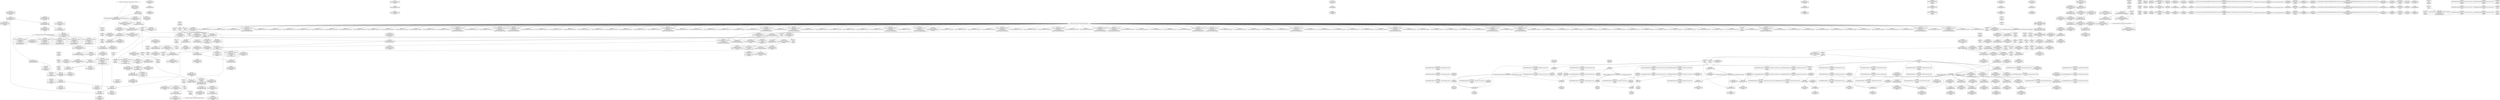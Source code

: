 digraph {
	CE0x571f080 [shape=record,shape=Mrecord,label="{CE0x571f080|_ret_i32_%tmp6,_!dbg_!27716|security/selinux/hooks.c,197|*SummSource*}"]
	CE0x5780c70 [shape=record,shape=Mrecord,label="{CE0x5780c70|superblock_has_perm:_s_security|security/selinux/hooks.c,1865|*SummSource*}"]
	CE0x5763490 [shape=record,shape=Mrecord,label="{CE0x5763490|cred_sid:_cred|Function::cred_sid&Arg::cred::|*SummSink*}"]
	CE0x56dc140 [shape=record,shape=Mrecord,label="{CE0x56dc140|selinux_sb_statfs:_if.then}"]
	CE0x56e6ce0 [shape=record,shape=Mrecord,label="{CE0x56e6ce0|selinux_sb_statfs:_tobool1|security/selinux/hooks.c,2625}"]
	CE0x5786530 [shape=record,shape=Mrecord,label="{CE0x5786530|superblock_has_perm:_call|security/selinux/hooks.c,1863|*SummSource*}"]
	CE0x5705820 [shape=record,shape=Mrecord,label="{CE0x5705820|cred_sid:_tmp|*SummSink*}"]
	CE0x5780620 [shape=record,shape=Mrecord,label="{CE0x5780620|i32_0|*Constant*}"]
	CE0x572c340 [shape=record,shape=Mrecord,label="{CE0x572c340|232:_%struct.super_block*,_:_CRE_192,193_}"]
	CE0x5740af0 [shape=record,shape=Mrecord,label="{CE0x5740af0|avc_has_perm:_auditdata|Function::avc_has_perm&Arg::auditdata::|*SummSink*}"]
	CE0x57773a0 [shape=record,shape=Mrecord,label="{CE0x57773a0|selinux_sb_statfs:_tmp24|*LoadInst*|security/selinux/hooks.c,2630|*SummSink*}"]
	CE0x57285c0 [shape=record,shape=Mrecord,label="{CE0x57285c0|232:_%struct.super_block*,_:_CRE_112,144_|*MultipleSource*|security/selinux/hooks.c,2629|Function::selinux_sb_statfs&Arg::dentry::}"]
	CE0x56d0b20 [shape=record,shape=Mrecord,label="{CE0x56d0b20|selinux_sb_statfs:_tmp10|security/selinux/hooks.c,2625|*SummSource*}"]
	CE0x56e88f0 [shape=record,shape=Mrecord,label="{CE0x56e88f0|COLLAPSED:_GCMRE___llvm_gcov_ctr131_internal_global_2_x_i64_zeroinitializer:_elem_0:default:}"]
	CE0x572aa40 [shape=record,shape=Mrecord,label="{CE0x572aa40|232:_%struct.super_block*,_:_CRE_172,173_}"]
	CE0x57312a0 [shape=record,shape=Mrecord,label="{CE0x57312a0|selinux_sb_statfs:_tmp22|*LoadInst*|security/selinux/hooks.c,2629}"]
	CE0x572a2c0 [shape=record,shape=Mrecord,label="{CE0x572a2c0|232:_%struct.super_block*,_:_CRE_166,167_}"]
	CE0x572f8a0 [shape=record,shape=Mrecord,label="{CE0x572f8a0|232:_%struct.super_block*,_:_CRE_280,288_|*MultipleSource*|security/selinux/hooks.c,2629|Function::selinux_sb_statfs&Arg::dentry::}"]
	CE0x56dfad0 [shape=record,shape=Mrecord,label="{CE0x56dfad0|i32_0|*Constant*|*SummSink*}"]
	CE0x5775ae0 [shape=record,shape=Mrecord,label="{CE0x5775ae0|superblock_has_perm:_tmp2}"]
	CE0x5726fc0 [shape=record,shape=Mrecord,label="{CE0x5726fc0|232:_%struct.super_block*,_:_CRE_56,64_|*MultipleSource*|security/selinux/hooks.c,2629|Function::selinux_sb_statfs&Arg::dentry::}"]
	CE0x5736ed0 [shape=record,shape=Mrecord,label="{CE0x5736ed0|96:_%struct.dentry*,_272:_i8*,_:_CRE_96,104_|*MultipleSource*|security/selinux/hooks.c,2629|*LoadInst*|security/selinux/hooks.c,2629}"]
	CE0x5760110 [shape=record,shape=Mrecord,label="{CE0x5760110|i32_0|*Constant*}"]
	CE0x572dd80 [shape=record,shape=Mrecord,label="{CE0x572dd80|232:_%struct.super_block*,_:_CRE_213,214_}"]
	CE0x5760340 [shape=record,shape=Mrecord,label="{CE0x5760340|cred_sid:_tmp3|*SummSource*}"]
	CE0x5731520 [shape=record,shape=Mrecord,label="{CE0x5731520|selinux_sb_statfs:_tmp22|*LoadInst*|security/selinux/hooks.c,2629|*SummSink*}"]
	CE0x56f3340 [shape=record,shape=Mrecord,label="{CE0x56f3340|selinux_sb_statfs:_land.lhs.true2|*SummSink*}"]
	CE0x5771290 [shape=record,shape=Mrecord,label="{CE0x5771290|superblock_has_perm:_tmp6|security/selinux/hooks.c,1866|*SummSink*}"]
	CE0x57635a0 [shape=record,shape=Mrecord,label="{CE0x57635a0|i64*_getelementptr_inbounds_(_2_x_i64_,_2_x_i64_*___llvm_gcov_ctr98,_i64_0,_i64_1)|*Constant*|*SummSource*}"]
	CE0x572b440 [shape=record,shape=Mrecord,label="{CE0x572b440|232:_%struct.super_block*,_:_CRE_180,181_}"]
	CE0x577a050 [shape=record,shape=Mrecord,label="{CE0x577a050|cred_sid:_sid|security/selinux/hooks.c,197}"]
	CE0x57705b0 [shape=record,shape=Mrecord,label="{CE0x57705b0|superblock_has_perm:_tmp5|security/selinux/hooks.c,1865|*SummSource*}"]
	CE0x56e07e0 [shape=record,shape=Mrecord,label="{CE0x56e07e0|i64*_getelementptr_inbounds_(_11_x_i64_,_11_x_i64_*___llvm_gcov_ctr202,_i64_0,_i64_1)|*Constant*|*SummSource*}"]
	CE0x5778470 [shape=record,shape=Mrecord,label="{CE0x5778470|superblock_has_perm:_cred|Function::superblock_has_perm&Arg::cred::}"]
	CE0x572c0c0 [shape=record,shape=Mrecord,label="{CE0x572c0c0|232:_%struct.super_block*,_:_CRE_190,191_}"]
	CE0x572cd40 [shape=record,shape=Mrecord,label="{CE0x572cd40|232:_%struct.super_block*,_:_CRE_200,201_}"]
	CE0x56f30e0 [shape=record,shape=Mrecord,label="{CE0x56f30e0|selinux_sb_statfs:_bb|*SummSource*}"]
	CE0x5721720 [shape=record,shape=Mrecord,label="{CE0x5721720|selinux_sb_statfs:_type|security/selinux/hooks.c,2628}"]
	CE0x56e3eb0 [shape=record,shape=Mrecord,label="{CE0x56e3eb0|i64*_getelementptr_inbounds_(_11_x_i64_,_11_x_i64_*___llvm_gcov_ctr202,_i64_0,_i64_0)|*Constant*|*SummSink*}"]
	CE0x56f0770 [shape=record,shape=Mrecord,label="{CE0x56f0770|superblock_has_perm:_bb|*SummSink*}"]
	CE0x577a760 [shape=record,shape=Mrecord,label="{CE0x577a760|0:_i32,_4:_i32,_8:_i32,_12:_i32,_:_CMRE_8,12_|*MultipleSource*|security/selinux/hooks.c,196|*LoadInst*|security/selinux/hooks.c,196|security/selinux/hooks.c,197}"]
	CE0x56d0f20 [shape=record,shape=Mrecord,label="{CE0x56d0f20|selinux_sb_statfs:_tmp11|security/selinux/hooks.c,2625}"]
	CE0x56ff040 [shape=record,shape=Mrecord,label="{CE0x56ff040|i32_1|*Constant*|*SummSource*}"]
	CE0x5730620 [shape=record,shape=Mrecord,label="{CE0x5730620|232:_%struct.super_block*,_:_CRE_310,311_}"]
	CE0x5786620 [shape=record,shape=Mrecord,label="{CE0x5786620|superblock_has_perm:_call|security/selinux/hooks.c,1863|*SummSink*}"]
	CE0x5727b60 [shape=record,shape=Mrecord,label="{CE0x5727b60|232:_%struct.super_block*,_:_CRE_91,92_}"]
	CE0x5760ed0 [shape=record,shape=Mrecord,label="{CE0x5760ed0|cred_sid:_security|security/selinux/hooks.c,196}"]
	CE0x56da4e0 [shape=record,shape=Mrecord,label="{CE0x56da4e0|selinux_sb_statfs:_tmp15|security/selinux/hooks.c,2625|*SummSource*}"]
	CE0x56ea400 [shape=record,shape=Mrecord,label="{CE0x56ea400|GLOBAL:_lockdep_rcu_suspicious|*Constant*|*SummSink*}"]
	CE0x56f05c0 [shape=record,shape=Mrecord,label="{CE0x56f05c0|GLOBAL:_current_task|Global_var:current_task|*SummSink*}"]
	CE0x5720200 [shape=record,shape=Mrecord,label="{CE0x5720200|_ret_%struct.task_struct*_%tmp4,_!dbg_!27714|./arch/x86/include/asm/current.h,14|*SummSource*}"]
	CE0x56eba20 [shape=record,shape=Mrecord,label="{CE0x56eba20|selinux_sb_statfs:_tmp18|security/selinux/hooks.c,2625|*SummSink*}"]
	CE0x5720e70 [shape=record,shape=Mrecord,label="{CE0x5720e70|selinux_sb_statfs:_tmp21|security/selinux/hooks.c,2625|*SummSource*}"]
	CE0x576e990 [shape=record,shape=Mrecord,label="{CE0x576e990|i64*_getelementptr_inbounds_(_2_x_i64_,_2_x_i64_*___llvm_gcov_ctr98,_i64_0,_i64_0)|*Constant*}"]
	CE0x56e4100 [shape=record,shape=Mrecord,label="{CE0x56e4100|i64_0|*Constant*|*SummSink*}"]
	CE0x56dbaf0 [shape=record,shape=Mrecord,label="{CE0x56dbaf0|selinux_sb_statfs:_call|security/selinux/hooks.c,2625|*SummSink*}"]
	CE0x5765050 [shape=record,shape=Mrecord,label="{CE0x5765050|superblock_has_perm:_ad|Function::superblock_has_perm&Arg::ad::}"]
	CE0x56e7610 [shape=record,shape=Mrecord,label="{CE0x56e7610|selinux_sb_statfs:_tmp4|security/selinux/hooks.c,2625|*SummSource*}"]
	CE0x5729c80 [shape=record,shape=Mrecord,label="{CE0x5729c80|232:_%struct.super_block*,_:_CRE_161,162_}"]
	CE0x57203b0 [shape=record,shape=Mrecord,label="{CE0x57203b0|_ret_%struct.task_struct*_%tmp4,_!dbg_!27714|./arch/x86/include/asm/current.h,14|*SummSink*}"]
	CE0x5781240 [shape=record,shape=Mrecord,label="{CE0x5781240|i16_5|*Constant*|*SummSource*}"]
	CE0x572d880 [shape=record,shape=Mrecord,label="{CE0x572d880|232:_%struct.super_block*,_:_CRE_209,210_}"]
	CE0x572e140 [shape=record,shape=Mrecord,label="{CE0x572e140|232:_%struct.super_block*,_:_CRE_216,217_}"]
	CE0x575d4d0 [shape=record,shape=Mrecord,label="{CE0x575d4d0|selinux_sb_statfs:_u|security/selinux/hooks.c,2629}"]
	CE0x572b6c0 [shape=record,shape=Mrecord,label="{CE0x572b6c0|232:_%struct.super_block*,_:_CRE_182,183_}"]
	CE0x5733b90 [shape=record,shape=Mrecord,label="{CE0x5733b90|96:_%struct.dentry*,_272:_i8*,_:_CRE_272,280_|*MultipleSource*|security/selinux/hooks.c,2629|*LoadInst*|security/selinux/hooks.c,2629}"]
	CE0x57253b0 [shape=record,shape=Mrecord,label="{CE0x57253b0|selinux_sb_statfs:_dentry|Function::selinux_sb_statfs&Arg::dentry::|*SummSource*}"]
	CE0x56e1890 [shape=record,shape=Mrecord,label="{CE0x56e1890|selinux_sb_statfs:_tmp8|security/selinux/hooks.c,2625|*SummSink*}"]
	CE0x735f4f0 [shape=record,shape=Mrecord,label="{CE0x735f4f0|i64_2|*Constant*|*SummSource*}"]
	CE0x56dc3c0 [shape=record,shape=Mrecord,label="{CE0x56dc3c0|superblock_has_perm:_bb|*SummSource*}"]
	CE0x56db9c0 [shape=record,shape=Mrecord,label="{CE0x56db9c0|selinux_sb_statfs:_call|security/selinux/hooks.c,2625|*SummSource*}"]
	CE0x56e1630 [shape=record,shape=Mrecord,label="{CE0x56e1630|get_current:_tmp2}"]
	CE0x57763f0 [shape=record,shape=Mrecord,label="{CE0x57763f0|selinux_sb_statfs:_d_sb7|security/selinux/hooks.c,2630|*SummSource*}"]
	CE0x56f3d60 [shape=record,shape=Mrecord,label="{CE0x56f3d60|selinux_sb_statfs:_ad|security/selinux/hooks.c, 2626|*SummSink*}"]
	CE0x56f2fa0 [shape=record,shape=Mrecord,label="{CE0x56f2fa0|get_current:_tmp3}"]
	CE0x572ef50 [shape=record,shape=Mrecord,label="{CE0x572ef50|232:_%struct.super_block*,_:_CRE_240,248_|*MultipleSource*|security/selinux/hooks.c,2629|Function::selinux_sb_statfs&Arg::dentry::}"]
	CE0x5701c90 [shape=record,shape=Mrecord,label="{CE0x5701c90|cred_sid:_tmp1|*SummSink*}"]
	CE0x570a560 [shape=record,shape=Mrecord,label="{CE0x570a560|GLOBAL:___llvm_gcov_ctr202|Global_var:__llvm_gcov_ctr202}"]
	CE0x570ca10 [shape=record,shape=Mrecord,label="{CE0x570ca10|selinux_sb_statfs:_tmp17|security/selinux/hooks.c,2625|*SummSource*}"]
	CE0x56f31d0 [shape=record,shape=Mrecord,label="{CE0x56f31d0|selinux_sb_statfs:_bb|*SummSink*}"]
	CE0x6d451e0 [shape=record,shape=Mrecord,label="{CE0x6d451e0|selinux_sb_statfs:_do.end}"]
	CE0x5707430 [shape=record,shape=Mrecord,label="{CE0x5707430|get_current:_tmp|*SummSink*}"]
	CE0x56e7070 [shape=record,shape=Mrecord,label="{CE0x56e7070|selinux_sb_statfs:_entry}"]
	CE0x572a680 [shape=record,shape=Mrecord,label="{CE0x572a680|232:_%struct.super_block*,_:_CRE_169,170_}"]
	CE0x57309e0 [shape=record,shape=Mrecord,label="{CE0x57309e0|232:_%struct.super_block*,_:_CRE_313,314_}"]
	CE0x576e5c0 [shape=record,shape=Mrecord,label="{CE0x576e5c0|_ret_i32_%call8,_!dbg_!27749|security/selinux/hooks.c,2630}"]
	CE0x56e3d90 [shape=record,shape=Mrecord,label="{CE0x56e3d90|i64_4|*Constant*|*SummSink*}"]
	CE0x5778820 [shape=record,shape=Mrecord,label="{CE0x5778820|superblock_has_perm:_perms|Function::superblock_has_perm&Arg::perms::}"]
	CE0x5730c60 [shape=record,shape=Mrecord,label="{CE0x5730c60|232:_%struct.super_block*,_:_CRE_315,316_}"]
	CE0x570bbc0 [shape=record,shape=Mrecord,label="{CE0x570bbc0|i32_2625|*Constant*|*SummSink*}"]
	CE0x56f3dd0 [shape=record,shape=Mrecord,label="{CE0x56f3dd0|i64*_getelementptr_inbounds_(_11_x_i64_,_11_x_i64_*___llvm_gcov_ctr202,_i64_0,_i64_1)|*Constant*}"]
	CE0x5708980 [shape=record,shape=Mrecord,label="{CE0x5708980|i64*_getelementptr_inbounds_(_11_x_i64_,_11_x_i64_*___llvm_gcov_ctr202,_i64_0,_i64_10)|*Constant*|*SummSink*}"]
	CE0x56d4180 [shape=record,shape=Mrecord,label="{CE0x56d4180|selinux_sb_statfs:_entry|*SummSource*}"]
	CE0x572fff0 [shape=record,shape=Mrecord,label="{CE0x572fff0|selinux_sb_statfs:_s_root|security/selinux/hooks.c,2629|*SummSink*}"]
	CE0x57815f0 [shape=record,shape=Mrecord,label="{CE0x57815f0|avc_has_perm:_tclass|Function::avc_has_perm&Arg::tclass::|*SummSink*}"]
	CE0x5725670 [shape=record,shape=Mrecord,label="{CE0x5725670|232:_%struct.super_block*,_:_CRE_152,153_}"]
	CE0x57820b0 [shape=record,shape=Mrecord,label="{CE0x57820b0|avc_has_perm:_requested|Function::avc_has_perm&Arg::requested::|*SummSink*}"]
	CE0x56e6180 [shape=record,shape=Mrecord,label="{CE0x56e6180|selinux_sb_statfs:_tmp8|security/selinux/hooks.c,2625|*SummSource*}"]
	CE0x56ea780 [shape=record,shape=Mrecord,label="{CE0x56ea780|i8_1|*Constant*|*SummSink*}"]
	CE0x5726170 [shape=record,shape=Mrecord,label="{CE0x5726170|selinux_sb_statfs:_d_sb|security/selinux/hooks.c,2629|*SummSource*}"]
	CE0x570c9a0 [shape=record,shape=Mrecord,label="{CE0x570c9a0|selinux_sb_statfs:_tmp17|security/selinux/hooks.c,2625}"]
	CE0x5778f90 [shape=record,shape=Mrecord,label="{CE0x5778f90|i32_8|*Constant*|*SummSink*}"]
	CE0x57411a0 [shape=record,shape=Mrecord,label="{CE0x57411a0|cred_sid:_bb|*SummSource*}"]
	CE0x56e30a0 [shape=record,shape=Mrecord,label="{CE0x56e30a0|selinux_sb_statfs:_tmp7|security/selinux/hooks.c,2625}"]
	CE0x5782970 [shape=record,shape=Mrecord,label="{CE0x5782970|avc_has_perm:_tsid|Function::avc_has_perm&Arg::tsid::|*SummSink*}"]
	CE0x572d4c0 [shape=record,shape=Mrecord,label="{CE0x572d4c0|232:_%struct.super_block*,_:_CRE_206,207_}"]
	CE0x5781cd0 [shape=record,shape=Mrecord,label="{CE0x5781cd0|cred_sid:_bb}"]
	CE0x57656f0 [shape=record,shape=Mrecord,label="{CE0x57656f0|get_current:_bb}"]
	CE0x5777db0 [shape=record,shape=Mrecord,label="{CE0x5777db0|GLOBAL:_superblock_has_perm|*Constant*|*SummSink*}"]
	CE0x56e8880 [shape=record,shape=Mrecord,label="{CE0x56e8880|cred_sid:_tmp}"]
	CE0x57065c0 [shape=record,shape=Mrecord,label="{CE0x57065c0|selinux_sb_statfs:_tmp4|security/selinux/hooks.c,2625|*SummSink*}"]
	CE0x56f3010 [shape=record,shape=Mrecord,label="{CE0x56f3010|selinux_sb_statfs:_bb}"]
	CE0x57646b0 [shape=record,shape=Mrecord,label="{CE0x57646b0|superblock_has_perm:_tmp2|*SummSink*}"]
	CE0x56e5150 [shape=record,shape=Mrecord,label="{CE0x56e5150|i64_1|*Constant*}"]
	CE0x5725140 [shape=record,shape=Mrecord,label="{CE0x5725140|232:_%struct.super_block*,_:_CRE_151,152_}"]
	CE0x56e1340 [shape=record,shape=Mrecord,label="{CE0x56e1340|selinux_sb_statfs:_tmp2|*SummSource*}"]
	CE0x57263d0 [shape=record,shape=Mrecord,label="{CE0x57263d0|232:_%struct.super_block*,_:_CRE_16,24_|*MultipleSource*|security/selinux/hooks.c,2629|Function::selinux_sb_statfs&Arg::dentry::}"]
	CE0x56d3f20 [shape=record,shape=Mrecord,label="{CE0x56d3f20|selinux_sb_statfs:_tmp10|security/selinux/hooks.c,2625}"]
	CE0x576fe60 [shape=record,shape=Mrecord,label="{CE0x576fe60|superblock_has_perm:_tmp6|security/selinux/hooks.c,1866}"]
	CE0x572edc0 [shape=record,shape=Mrecord,label="{CE0x572edc0|232:_%struct.super_block*,_:_CRE_232,240_|*MultipleSource*|security/selinux/hooks.c,2629|Function::selinux_sb_statfs&Arg::dentry::}"]
	CE0x5731160 [shape=record,shape=Mrecord,label="{CE0x5731160|232:_%struct.super_block*,_:_CRE_319,320_}"]
	CE0x4f860b0 [shape=record,shape=Mrecord,label="{CE0x4f860b0|selinux_sb_statfs:_do.end|*SummSink*}"]
	CE0x5760b80 [shape=record,shape=Mrecord,label="{CE0x5760b80|i32_22|*Constant*}"]
	CE0x56e8f70 [shape=record,shape=Mrecord,label="{CE0x56e8f70|selinux_sb_statfs:_tmp12|security/selinux/hooks.c,2625}"]
	CE0x577b210 [shape=record,shape=Mrecord,label="{CE0x577b210|COLLAPSED:_GCMRE___llvm_gcov_ctr151_internal_global_2_x_i64_zeroinitializer:_elem_0:default:}"]
	CE0x5763150 [shape=record,shape=Mrecord,label="{CE0x5763150|cred_sid:_entry|*SummSink*}"]
	CE0x5783d80 [shape=record,shape=Mrecord,label="{CE0x5783d80|i64*_getelementptr_inbounds_(_2_x_i64_,_2_x_i64_*___llvm_gcov_ctr98,_i64_0,_i64_0)|*Constant*|*SummSink*}"]
	CE0x56e0850 [shape=record,shape=Mrecord,label="{CE0x56e0850|i64_1|*Constant*}"]
	CE0x57269c0 [shape=record,shape=Mrecord,label="{CE0x57269c0|232:_%struct.super_block*,_:_CRE_24,40_|*MultipleSource*|security/selinux/hooks.c,2629|Function::selinux_sb_statfs&Arg::dentry::}"]
	CE0x5709580 [shape=record,shape=Mrecord,label="{CE0x5709580|selinux_sb_statfs:_call3|security/selinux/hooks.c,2625}"]
	CE0x5776930 [shape=record,shape=Mrecord,label="{CE0x5776930|selinux_sb_statfs:_dentry6|security/selinux/hooks.c,2629|*SummSink*}"]
	CE0x5704bd0 [shape=record,shape=Mrecord,label="{CE0x5704bd0|superblock_has_perm:_tmp3}"]
	CE0x5720b30 [shape=record,shape=Mrecord,label="{CE0x5720b30|selinux_sb_statfs:_cred4|security/selinux/hooks.c,2625|*SummSource*}"]
	CE0x56d25e0 [shape=record,shape=Mrecord,label="{CE0x56d25e0|selinux_sb_statfs:_tmp1}"]
	CE0x56d4f80 [shape=record,shape=Mrecord,label="{CE0x56d4f80|selinux_sb_statfs:_do.body}"]
	CE0x56e90b0 [shape=record,shape=Mrecord,label="{CE0x56e90b0|selinux_sb_statfs:_tmp12|security/selinux/hooks.c,2625|*SummSource*}"]
	CE0x5741040 [shape=record,shape=Mrecord,label="{CE0x5741040|i64*_getelementptr_inbounds_(_2_x_i64_,_2_x_i64_*___llvm_gcov_ctr131,_i64_0,_i64_0)|*Constant*|*SummSink*}"]
	CE0x5730ee0 [shape=record,shape=Mrecord,label="{CE0x5730ee0|232:_%struct.super_block*,_:_CRE_317,318_}"]
	CE0x56d2650 [shape=record,shape=Mrecord,label="{CE0x56d2650|selinux_sb_statfs:_tmp1|*SummSource*}"]
	CE0x5727df0 [shape=record,shape=Mrecord,label="{CE0x5727df0|232:_%struct.super_block*,_:_CRE_93,94_}"]
	CE0x4f86010 [shape=record,shape=Mrecord,label="{CE0x4f86010|selinux_sb_statfs:_do.end|*SummSource*}"]
	CE0x57633c0 [shape=record,shape=Mrecord,label="{CE0x57633c0|cred_sid:_cred|Function::cred_sid&Arg::cred::|*SummSource*}"]
	CE0x5731020 [shape=record,shape=Mrecord,label="{CE0x5731020|232:_%struct.super_block*,_:_CRE_318,319_}"]
	CE0x5721950 [shape=record,shape=Mrecord,label="{CE0x5721950|selinux_sb_statfs:_type|security/selinux/hooks.c,2628|*SummSource*}"]
	CE0x5727780 [shape=record,shape=Mrecord,label="{CE0x5727780|232:_%struct.super_block*,_:_CRE_89,90_}"]
	CE0x57607f0 [shape=record,shape=Mrecord,label="{CE0x57607f0|_call_void_mcount()_#3|*SummSink*}"]
	CE0x56fefa0 [shape=record,shape=Mrecord,label="{CE0x56fefa0|i32_1|*Constant*}"]
	CE0x56eb8b0 [shape=record,shape=Mrecord,label="{CE0x56eb8b0|selinux_sb_statfs:_tmp18|security/selinux/hooks.c,2625|*SummSource*}"]
	CE0x575efc0 [shape=record,shape=Mrecord,label="{CE0x575efc0|selinux_sb_statfs:_tmp23|security/selinux/hooks.c,2629|*SummSource*}"]
	CE0x57404c0 [shape=record,shape=Mrecord,label="{CE0x57404c0|avc_has_perm:_entry}"]
	CE0x5762ec0 [shape=record,shape=Mrecord,label="{CE0x5762ec0|i32_16|*Constant*|*SummSink*}"]
	CE0x5722010 [shape=record,shape=Mrecord,label="{CE0x5722010|selinux_sb_statfs:_dentry|Function::selinux_sb_statfs&Arg::dentry::|*SummSink*}"]
	CE0x57703a0 [shape=record,shape=Mrecord,label="{CE0x57703a0|superblock_has_perm:_tmp5|security/selinux/hooks.c,1865}"]
	CE0x56d66a0 [shape=record,shape=Mrecord,label="{CE0x56d66a0|selinux_sb_statfs:_tmp3|*SummSource*}"]
	CE0x570a660 [shape=record,shape=Mrecord,label="{CE0x570a660|selinux_sb_statfs:_tmp4|security/selinux/hooks.c,2625}"]
	CE0x57760c0 [shape=record,shape=Mrecord,label="{CE0x57760c0|get_current:_tmp1|*SummSink*}"]
	CE0x5704d60 [shape=record,shape=Mrecord,label="{CE0x5704d60|superblock_has_perm:_tmp3|*SummSink*}"]
	CE0x576fd90 [shape=record,shape=Mrecord,label="{CE0x576fd90|superblock_has_perm:_call2|security/selinux/hooks.c,1866}"]
	CE0x5777220 [shape=record,shape=Mrecord,label="{CE0x5777220|GLOBAL:_superblock_has_perm|*Constant*}"]
	CE0x56da0c0 [shape=record,shape=Mrecord,label="{CE0x56da0c0|i64*_getelementptr_inbounds_(_11_x_i64_,_11_x_i64_*___llvm_gcov_ctr202,_i64_0,_i64_8)|*Constant*|*SummSink*}"]
	CE0x56e6970 [shape=record,shape=Mrecord,label="{CE0x56e6970|selinux_sb_statfs:_tmp5|security/selinux/hooks.c,2625|*SummSource*}"]
	CE0x56e6530 [shape=record,shape=Mrecord,label="{CE0x56e6530|selinux_sb_statfs:_tobool1|security/selinux/hooks.c,2625|*SummSink*}"]
	CE0x5704810 [shape=record,shape=Mrecord,label="{CE0x5704810|i64*_getelementptr_inbounds_(_2_x_i64_,_2_x_i64_*___llvm_gcov_ctr98,_i64_0,_i64_0)|*Constant*|*SummSource*}"]
	CE0x5765fd0 [shape=record,shape=Mrecord,label="{CE0x5765fd0|superblock_has_perm:_tmp4|*LoadInst*|security/selinux/hooks.c,1865|*SummSink*}"]
	CE0x5777510 [shape=record,shape=Mrecord,label="{CE0x5777510|selinux_sb_statfs:_call8|security/selinux/hooks.c,2630|*SummSink*}"]
	CE0x5778580 [shape=record,shape=Mrecord,label="{CE0x5778580|superblock_has_perm:_cred|Function::superblock_has_perm&Arg::cred::|*SummSource*}"]
	CE0x5705480 [shape=record,shape=Mrecord,label="{CE0x5705480|i64_3|*Constant*|*SummSource*}"]
	CE0x5706040 [shape=record,shape=Mrecord,label="{CE0x5706040|get_current:_tmp4|./arch/x86/include/asm/current.h,14|*SummSink*}"]
	CE0x56e0ad0 [shape=record,shape=Mrecord,label="{CE0x56e0ad0|i64_1|*Constant*|*SummSink*}"]
	CE0x572e280 [shape=record,shape=Mrecord,label="{CE0x572e280|232:_%struct.super_block*,_:_CRE_217,218_}"]
	CE0x57408d0 [shape=record,shape=Mrecord,label="{CE0x57408d0|i32_(i32,_i32,_i16,_i32,_%struct.common_audit_data*)*_bitcast_(i32_(i32,_i32,_i16,_i32,_%struct.common_audit_data.495*)*_avc_has_perm_to_i32_(i32,_i32,_i16,_i32,_%struct.common_audit_data*)*)|*Constant*|*SummSink*}"]
	CE0x57771b0 [shape=record,shape=Mrecord,label="{CE0x57771b0|selinux_sb_statfs:_d_sb7|security/selinux/hooks.c,2630|*SummSink*}"]
	CE0x57061a0 [shape=record,shape=Mrecord,label="{CE0x57061a0|%struct.task_struct*_(%struct.task_struct**)*_asm_movq_%gs:$_1:P_,$0_,_r,im,_dirflag_,_fpsr_,_flags_}"]
	CE0x57778b0 [shape=record,shape=Mrecord,label="{CE0x57778b0|selinux_sb_statfs:_call8|security/selinux/hooks.c,2630}"]
	CE0x56e31d0 [shape=record,shape=Mrecord,label="{CE0x56e31d0|selinux_sb_statfs:_tmp7|security/selinux/hooks.c,2625|*SummSource*}"]
	CE0x5779140 [shape=record,shape=Mrecord,label="{CE0x5779140|superblock_has_perm:_perms|Function::superblock_has_perm&Arg::perms::|*SummSource*}"]
	CE0x56f3b50 [shape=record,shape=Mrecord,label="{CE0x56f3b50|i64*_getelementptr_inbounds_(_11_x_i64_,_11_x_i64_*___llvm_gcov_ctr202,_i64_0,_i64_0)|*Constant*}"]
	CE0x5779fe0 [shape=record,shape=Mrecord,label="{CE0x5779fe0|cred_sid:_sid|security/selinux/hooks.c,197|*SummSource*}"]
	CE0x5778a50 [shape=record,shape=Mrecord,label="{CE0x5778a50|superblock_has_perm:_sb|Function::superblock_has_perm&Arg::sb::|*SummSource*}"]
	"CONST[source:2(external),value:2(dynamic)][purpose:{subject}]"
	CE0x572b1c0 [shape=record,shape=Mrecord,label="{CE0x572b1c0|232:_%struct.super_block*,_:_CRE_178,179_}"]
	CE0x56d8600 [shape=record,shape=Mrecord,label="{CE0x56d8600|selinux_sb_statfs:_tmp13|security/selinux/hooks.c,2625|*SummSource*}"]
	CE0x577aa60 [shape=record,shape=Mrecord,label="{CE0x577aa60|0:_i32,_4:_i32,_8:_i32,_12:_i32,_:_CMRE_12,16_|*MultipleSource*|security/selinux/hooks.c,196|*LoadInst*|security/selinux/hooks.c,196|security/selinux/hooks.c,197}"]
	CE0x5726dd0 [shape=record,shape=Mrecord,label="{CE0x5726dd0|232:_%struct.super_block*,_:_CRE_48,52_|*MultipleSource*|security/selinux/hooks.c,2629|Function::selinux_sb_statfs&Arg::dentry::}"]
	CE0x56f3890 [shape=record,shape=Mrecord,label="{CE0x56f3890|GLOBAL:_selinux_sb_statfs.__warned|Global_var:selinux_sb_statfs.__warned|*SummSource*}"]
	CE0x572cac0 [shape=record,shape=Mrecord,label="{CE0x572cac0|232:_%struct.super_block*,_:_CRE_198,199_}"]
	CE0x56f2e10 [shape=record,shape=Mrecord,label="{CE0x56f2e10|get_current:_tmp4|./arch/x86/include/asm/current.h,14}"]
	CE0x5726440 [shape=record,shape=Mrecord,label="{CE0x5726440|232:_%struct.super_block*,_:_CRE_0,4_|*MultipleSource*|security/selinux/hooks.c,2629|Function::selinux_sb_statfs&Arg::dentry::}"]
	CE0x5701fa0 [shape=record,shape=Mrecord,label="{CE0x5701fa0|_call_void_mcount()_#3}"]
	CE0x57089f0 [shape=record,shape=Mrecord,label="{CE0x57089f0|selinux_sb_statfs:_tmp19|security/selinux/hooks.c,2625|*SummSource*}"]
	CE0x5762c60 [shape=record,shape=Mrecord,label="{CE0x5762c60|cred_sid:_entry}"]
	CE0x5762de0 [shape=record,shape=Mrecord,label="{CE0x5762de0|GLOBAL:_cred_sid|*Constant*|*SummSink*}"]
	CE0x56ea640 [shape=record,shape=Mrecord,label="{CE0x56ea640|i8_1|*Constant*|*SummSource*}"]
	CE0x56f0f60 [shape=record,shape=Mrecord,label="{CE0x56f0f60|i32_2625|*Constant*|*SummSource*}"]
	CE0x56d7870 [shape=record,shape=Mrecord,label="{CE0x56d7870|i32_0|*Constant*}"]
	CE0x572be40 [shape=record,shape=Mrecord,label="{CE0x572be40|232:_%struct.super_block*,_:_CRE_188,189_}"]
	CE0x56e2e60 [shape=record,shape=Mrecord,label="{CE0x56e2e60|selinux_sb_statfs:_tmp6|security/selinux/hooks.c,2625|*SummSink*}"]
	CE0x56db710 [shape=record,shape=Mrecord,label="{CE0x56db710|i64*_getelementptr_inbounds_(_2_x_i64_,_2_x_i64_*___llvm_gcov_ctr151,_i64_0,_i64_0)|*Constant*|*SummSource*}"]
	CE0x5727970 [shape=record,shape=Mrecord,label="{CE0x5727970|232:_%struct.super_block*,_:_CRE_90,91_}"]
	CE0x6b26870 [shape=record,shape=Mrecord,label="{CE0x6b26870|selinux_sb_statfs:_land.lhs.true|*SummSource*}"]
	CE0x571ef20 [shape=record,shape=Mrecord,label="{CE0x571ef20|_ret_i32_%tmp6,_!dbg_!27716|security/selinux/hooks.c,197}"]
	CE0x572ba80 [shape=record,shape=Mrecord,label="{CE0x572ba80|232:_%struct.super_block*,_:_CRE_185,186_}"]
	CE0x572a040 [shape=record,shape=Mrecord,label="{CE0x572a040|232:_%struct.super_block*,_:_CRE_164,165_}"]
	CE0x57282f0 [shape=record,shape=Mrecord,label="{CE0x57282f0|232:_%struct.super_block*,_:_CRE_96,104_|*MultipleSource*|security/selinux/hooks.c,2629|Function::selinux_sb_statfs&Arg::dentry::}"]
	CE0x575fd20 [shape=record,shape=Mrecord,label="{CE0x575fd20|cred_sid:_tmp2}"]
	CE0x572ae00 [shape=record,shape=Mrecord,label="{CE0x572ae00|232:_%struct.super_block*,_:_CRE_175,176_}"]
	CE0x5781a60 [shape=record,shape=Mrecord,label="{CE0x5781a60|avc_has_perm:_requested|Function::avc_has_perm&Arg::requested::|*SummSource*}"]
	"CONST[source:0(mediator),value:2(dynamic)][purpose:{subject}]"
	CE0x572c480 [shape=record,shape=Mrecord,label="{CE0x572c480|232:_%struct.super_block*,_:_CRE_193,194_}"]
	CE0x572d100 [shape=record,shape=Mrecord,label="{CE0x572d100|232:_%struct.super_block*,_:_CRE_203,204_}"]
	CE0x5780d40 [shape=record,shape=Mrecord,label="{CE0x5780d40|superblock_has_perm:_s_security|security/selinux/hooks.c,1865|*SummSink*}"]
	CE0x5737b10 [shape=record,shape=Mrecord,label="{CE0x5737b10|selinux_sb_statfs:_s_root|security/selinux/hooks.c,2629|*SummSource*}"]
	CE0x5763070 [shape=record,shape=Mrecord,label="{CE0x5763070|cred_sid:_entry|*SummSource*}"]
	CE0x570a0a0 [shape=record,shape=Mrecord,label="{CE0x570a0a0|i64*_getelementptr_inbounds_(_11_x_i64_,_11_x_i64_*___llvm_gcov_ctr202,_i64_0,_i64_8)|*Constant*}"]
	CE0x5782410 [shape=record,shape=Mrecord,label="{CE0x5782410|avc_has_perm:_ssid|Function::avc_has_perm&Arg::ssid::|*SummSource*}"]
	CE0x5727590 [shape=record,shape=Mrecord,label="{CE0x5727590|232:_%struct.super_block*,_:_CRE_80,88_|*MultipleSource*|security/selinux/hooks.c,2629|Function::selinux_sb_statfs&Arg::dentry::}"]
	CE0x56f34f0 [shape=record,shape=Mrecord,label="{CE0x56f34f0|selinux_sb_statfs:_tmp7|security/selinux/hooks.c,2625|*SummSink*}"]
	CE0x5777f20 [shape=record,shape=Mrecord,label="{CE0x5777f20|superblock_has_perm:_cred|Function::superblock_has_perm&Arg::cred::|*SummSink*}"]
	CE0x5706df0 [shape=record,shape=Mrecord,label="{CE0x5706df0|selinux_sb_statfs:_tmp8|security/selinux/hooks.c,2625}"]
	CE0x5701e60 [shape=record,shape=Mrecord,label="{CE0x5701e60|i64*_getelementptr_inbounds_(_2_x_i64_,_2_x_i64_*___llvm_gcov_ctr131,_i64_0,_i64_1)|*Constant*|*SummSource*}"]
	CE0x5705030 [shape=record,shape=Mrecord,label="{CE0x5705030|_call_void_mcount()_#3|*SummSource*}"]
	CE0x56d6780 [shape=record,shape=Mrecord,label="{CE0x56d6780|selinux_sb_statfs:_tmp3|*SummSink*}"]
	CE0x56ff5a0 [shape=record,shape=Mrecord,label="{CE0x56ff5a0|0:_i32,_4:_i32,_8:_i32,_12:_i32,_:_CMRE_20,24_|*MultipleSource*|security/selinux/hooks.c,196|*LoadInst*|security/selinux/hooks.c,196|security/selinux/hooks.c,197}"]
	CE0x56e4ce0 [shape=record,shape=Mrecord,label="{CE0x56e4ce0|get_current:_tmp|*SummSource*}"]
	CE0x56f3270 [shape=record,shape=Mrecord,label="{CE0x56f3270|selinux_sb_statfs:_land.lhs.true2|*SummSource*}"]
	CE0x572ce80 [shape=record,shape=Mrecord,label="{CE0x572ce80|232:_%struct.super_block*,_:_CRE_201,202_}"]
	CE0x5765c00 [shape=record,shape=Mrecord,label="{CE0x5765c00|superblock_has_perm:_tmp4|*LoadInst*|security/selinux/hooks.c,1865}"]
	CE0x5782370 [shape=record,shape=Mrecord,label="{CE0x5782370|avc_has_perm:_ssid|Function::avc_has_perm&Arg::ssid::}"]
	CE0x572c200 [shape=record,shape=Mrecord,label="{CE0x572c200|232:_%struct.super_block*,_:_CRE_191,192_}"]
	CE0x5709070 [shape=record,shape=Mrecord,label="{CE0x5709070|selinux_sb_statfs:_tmp20|security/selinux/hooks.c,2625|*SummSource*}"]
	CE0x56d3b40 [shape=record,shape=Mrecord,label="{CE0x56d3b40|selinux_sb_statfs:_tmp9|security/selinux/hooks.c,2625|*SummSource*}"]
	CE0x5701a70 [shape=record,shape=Mrecord,label="{CE0x5701a70|cred_sid:_tmp1|*SummSource*}"]
	CE0x5770f30 [shape=record,shape=Mrecord,label="{CE0x5770f30|superblock_has_perm:_sid1|security/selinux/hooks.c,1866|*SummSink*}"]
	CE0x56e3c10 [shape=record,shape=Mrecord,label="{CE0x56e3c10|i64_4|*Constant*}"]
	CE0x56f3bc0 [shape=record,shape=Mrecord,label="{CE0x56f3bc0|i64*_getelementptr_inbounds_(_11_x_i64_,_11_x_i64_*___llvm_gcov_ctr202,_i64_0,_i64_0)|*Constant*|*SummSource*}"]
	CE0x5778db0 [shape=record,shape=Mrecord,label="{CE0x5778db0|i32_8|*Constant*|*SummSource*}"]
	CE0x56e4290 [shape=record,shape=Mrecord,label="{CE0x56e4290|selinux_sb_statfs:_tmp5|security/selinux/hooks.c,2625}"]
	CE0x57260a0 [shape=record,shape=Mrecord,label="{CE0x57260a0|selinux_sb_statfs:_d_sb|security/selinux/hooks.c,2629}"]
	CE0x570c570 [shape=record,shape=Mrecord,label="{CE0x570c570|i64*_getelementptr_inbounds_(_11_x_i64_,_11_x_i64_*___llvm_gcov_ctr202,_i64_0,_i64_9)|*Constant*|*SummSink*}"]
	CE0x572fc80 [shape=record,shape=Mrecord,label="{CE0x572fc80|232:_%struct.super_block*,_:_CRE_296,304_|*MultipleSource*|security/selinux/hooks.c,2629|Function::selinux_sb_statfs&Arg::dentry::}"]
	CE0x56d0a20 [shape=record,shape=Mrecord,label="{CE0x56d0a20|GLOBAL:___llvm_gcov_ctr202|Global_var:__llvm_gcov_ctr202|*SummSink*}"]
	CE0x575edd0 [shape=record,shape=Mrecord,label="{CE0x575edd0|selinux_sb_statfs:_tmp23|security/selinux/hooks.c,2629}"]
	CE0x57273a0 [shape=record,shape=Mrecord,label="{CE0x57273a0|232:_%struct.super_block*,_:_CRE_72,80_|*MultipleSource*|security/selinux/hooks.c,2629|Function::selinux_sb_statfs&Arg::dentry::}"]
	CE0x56d4980 [shape=record,shape=Mrecord,label="{CE0x56d4980|selinux_sb_statfs:_entry|*SummSink*}"]
	CE0x56e4680 [shape=record,shape=Mrecord,label="{CE0x56e4680|selinux_sb_statfs:_if.then|*SummSource*}"]
	CE0x56d76e0 [shape=record,shape=Mrecord,label="{CE0x56d76e0|selinux_sb_statfs:_tmp2|*SummSink*}"]
	CE0x56da5e0 [shape=record,shape=Mrecord,label="{CE0x56da5e0|_call_void_lockdep_rcu_suspicious(i8*_getelementptr_inbounds_(_25_x_i8_,_25_x_i8_*_.str3,_i32_0,_i32_0),_i32_2625,_i8*_getelementptr_inbounds_(_45_x_i8_,_45_x_i8_*_.str12,_i32_0,_i32_0))_#10,_!dbg_!27728|security/selinux/hooks.c,2625}"]
	CE0x575fd90 [shape=record,shape=Mrecord,label="{CE0x575fd90|cred_sid:_tmp2|*SummSource*}"]
	CE0x56e8960 [shape=record,shape=Mrecord,label="{CE0x56e8960|cred_sid:_tmp|*SummSource*}"]
	CE0x57259a0 [shape=record,shape=Mrecord,label="{CE0x57259a0|selinux_sb_statfs:_d_sb|security/selinux/hooks.c,2629|*SummSink*}"]
	CE0x5740cb0 [shape=record,shape=Mrecord,label="{CE0x5740cb0|_ret_i32_%retval.0,_!dbg_!27728|security/selinux/avc.c,775|*SummSource*}"]
	CE0x56d11a0 [shape=record,shape=Mrecord,label="{CE0x56d11a0|selinux_sb_statfs:_tmp11|security/selinux/hooks.c,2625|*SummSink*}"]
	CE0x572c840 [shape=record,shape=Mrecord,label="{CE0x572c840|232:_%struct.super_block*,_:_CRE_196,197_}"]
	CE0x5781810 [shape=record,shape=Mrecord,label="{CE0x5781810|_ret_i32_%retval.0,_!dbg_!27728|security/selinux/avc.c,775}"]
	CE0x5777c30 [shape=record,shape=Mrecord,label="{CE0x5777c30|superblock_has_perm:_entry}"]
	CE0x57078b0 [shape=record,shape=Mrecord,label="{CE0x57078b0|get_current:_tmp3|*SummSource*}"]
	CE0x56e60f0 [shape=record,shape=Mrecord,label="{CE0x56e60f0|selinux_sb_statfs:_tmp|*SummSink*}"]
	CE0x56dacf0 [shape=record,shape=Mrecord,label="{CE0x56dacf0|superblock_has_perm:_tmp1|*SummSink*}"]
	CE0x56d6a20 [shape=record,shape=Mrecord,label="{CE0x56d6a20|_call_void_mcount()_#3|*SummSource*}"]
	CE0x56d5050 [shape=record,shape=Mrecord,label="{CE0x56d5050|selinux_sb_statfs:_land.lhs.true|*SummSink*}"]
	CE0x57313e0 [shape=record,shape=Mrecord,label="{CE0x57313e0|selinux_sb_statfs:_tmp22|*LoadInst*|security/selinux/hooks.c,2629|*SummSource*}"]
	CE0x5737850 [shape=record,shape=Mrecord,label="{CE0x5737850|i32_12|*Constant*|*SummSink*}"]
	CE0x57215c0 [shape=record,shape=Mrecord,label="{CE0x57215c0|selinux_sb_statfs:_type|security/selinux/hooks.c,2628|*SummSink*}"]
	CE0x56e4c70 [shape=record,shape=Mrecord,label="{CE0x56e4c70|COLLAPSED:_GCMRE___llvm_gcov_ctr98_internal_global_2_x_i64_zeroinitializer:_elem_0:default:}"]
	CE0x5704f60 [shape=record,shape=Mrecord,label="{CE0x5704f60|_call_void_mcount()_#3}"]
	CE0x5741e60 [shape=record,shape=Mrecord,label="{CE0x5741e60|i64*_getelementptr_inbounds_(_2_x_i64_,_2_x_i64_*___llvm_gcov_ctr131,_i64_0,_i64_0)|*Constant*}"]
	CE0x571f960 [shape=record,shape=Mrecord,label="{CE0x571f960|GLOBAL:_get_current|*Constant*|*SummSource*}"]
	CE0x56e12d0 [shape=record,shape=Mrecord,label="{CE0x56e12d0|selinux_sb_statfs:_tmp2}"]
	CE0x56e3c80 [shape=record,shape=Mrecord,label="{CE0x56e3c80|i64_4|*Constant*|*SummSource*}"]
	CE0x571fff0 [shape=record,shape=Mrecord,label="{CE0x571fff0|get_current:_entry|*SummSink*}"]
	CE0x577b280 [shape=record,shape=Mrecord,label="{CE0x577b280|superblock_has_perm:_tmp|*SummSource*}"]
	CE0x572cfc0 [shape=record,shape=Mrecord,label="{CE0x572cfc0|232:_%struct.super_block*,_:_CRE_202,203_}"]
	CE0x572ab80 [shape=record,shape=Mrecord,label="{CE0x572ab80|232:_%struct.super_block*,_:_CRE_173,174_}"]
	CE0x57814b0 [shape=record,shape=Mrecord,label="{CE0x57814b0|avc_has_perm:_tclass|Function::avc_has_perm&Arg::tclass::}"]
	CE0x5760410 [shape=record,shape=Mrecord,label="{CE0x5760410|cred_sid:_tmp3|*SummSink*}"]
	CE0x6396890 [shape=record,shape=Mrecord,label="{CE0x6396890|_call_void_mcount()_#3|*SummSink*}"]
	CE0x56e6390 [shape=record,shape=Mrecord,label="{CE0x56e6390|i64_5|*Constant*}"]
	CE0x572dec0 [shape=record,shape=Mrecord,label="{CE0x572dec0|232:_%struct.super_block*,_:_CRE_214,215_}"]
	CE0x57813b0 [shape=record,shape=Mrecord,label="{CE0x57813b0|i16_5|*Constant*|*SummSink*}"]
	CE0x5777290 [shape=record,shape=Mrecord,label="{CE0x5777290|selinux_sb_statfs:_tmp24|*LoadInst*|security/selinux/hooks.c,2630|*SummSource*}"]
	CE0x6a6a070 [shape=record,shape=Mrecord,label="{CE0x6a6a070|selinux_sb_statfs:_if.end}"]
	CE0x572a540 [shape=record,shape=Mrecord,label="{CE0x572a540|232:_%struct.super_block*,_:_CRE_168,169_}"]
	CE0x57402c0 [shape=record,shape=Mrecord,label="{CE0x57402c0|superblock_has_perm:_call2|security/selinux/hooks.c,1866|*SummSource*}"]
	CE0x5760720 [shape=record,shape=Mrecord,label="{CE0x5760720|_call_void_mcount()_#3|*SummSource*}"]
	CE0x5780b00 [shape=record,shape=Mrecord,label="{CE0x5780b00|superblock_has_perm:_tmp5|security/selinux/hooks.c,1865|*SummSink*}"]
	CE0x5763530 [shape=record,shape=Mrecord,label="{CE0x5763530|i64*_getelementptr_inbounds_(_2_x_i64_,_2_x_i64_*___llvm_gcov_ctr98,_i64_0,_i64_1)|*Constant*}"]
	CE0x5776310 [shape=record,shape=Mrecord,label="{CE0x5776310|selinux_sb_statfs:_u|security/selinux/hooks.c,2629|*SummSink*}"]
	CE0x57066e0 [shape=record,shape=Mrecord,label="{CE0x57066e0|i64*_getelementptr_inbounds_(_11_x_i64_,_11_x_i64_*___llvm_gcov_ctr202,_i64_0,_i64_1)|*Constant*|*SummSink*}"]
	CE0x5706860 [shape=record,shape=Mrecord,label="{CE0x5706860|i64*_getelementptr_inbounds_(_2_x_i64_,_2_x_i64_*___llvm_gcov_ctr151,_i64_0,_i64_1)|*Constant*|*SummSink*}"]
	CE0x576e810 [shape=record,shape=Mrecord,label="{CE0x576e810|_ret_i32_%call2,_!dbg_!27722|security/selinux/hooks.c,1866|*SummSink*}"]
	CE0x572f2d0 [shape=record,shape=Mrecord,label="{CE0x572f2d0|232:_%struct.super_block*,_:_CRE_256,264_|*MultipleSource*|security/selinux/hooks.c,2629|Function::selinux_sb_statfs&Arg::dentry::}"]
	CE0x570a3c0 [shape=record,shape=Mrecord,label="{CE0x570a3c0|selinux_sb_statfs:_tmp14|security/selinux/hooks.c,2625|*SummSink*}"]
	CE0x57271b0 [shape=record,shape=Mrecord,label="{CE0x57271b0|232:_%struct.super_block*,_:_CRE_64,72_|*MultipleSource*|security/selinux/hooks.c,2629|Function::selinux_sb_statfs&Arg::dentry::}"]
	CE0x56e2b40 [shape=record,shape=Mrecord,label="{CE0x56e2b40|selinux_sb_statfs:_if.then|*SummSink*}"]
	CE0x56e4ba0 [shape=record,shape=Mrecord,label="{CE0x56e4ba0|selinux_sb_statfs:_land.lhs.true}"]
	CE0x56daff0 [shape=record,shape=Mrecord,label="{CE0x56daff0|i64*_getelementptr_inbounds_(_2_x_i64_,_2_x_i64_*___llvm_gcov_ctr151,_i64_0,_i64_1)|*Constant*|*SummSource*}"]
	CE0x56e16a0 [shape=record,shape=Mrecord,label="{CE0x56e16a0|get_current:_tmp2|*SummSource*}"]
	CE0x56e1710 [shape=record,shape=Mrecord,label="{CE0x56e1710|get_current:_tmp2|*SummSink*}"]
	CE0x5720770 [shape=record,shape=Mrecord,label="{CE0x5720770|i32_78|*Constant*|*SummSource*}"]
	CE0x5778170 [shape=record,shape=Mrecord,label="{CE0x5778170|superblock_has_perm:_entry|*SummSink*}"]
	CE0x56d7a30 [shape=record,shape=Mrecord,label="{CE0x56d7a30|selinux_sb_statfs:_tmp3}"]
	CE0x56da950 [shape=record,shape=Mrecord,label="{CE0x56da950|selinux_sb_statfs:_tmp16|security/selinux/hooks.c,2625|*SummSink*}"]
	CE0x5771010 [shape=record,shape=Mrecord,label="{CE0x5771010|8:_i32,_:_CRE_8,12_|*MultipleSource*|*LoadInst*|security/selinux/hooks.c,1865|security/selinux/hooks.c,1865|security/selinux/hooks.c,1866}"]
	CE0x57202a0 [shape=record,shape=Mrecord,label="{CE0x57202a0|_ret_%struct.task_struct*_%tmp4,_!dbg_!27714|./arch/x86/include/asm/current.h,14}"]
	CE0x5781110 [shape=record,shape=Mrecord,label="{CE0x5781110|i16_5|*Constant*}"]
	CE0x57068d0 [shape=record,shape=Mrecord,label="{CE0x57068d0|superblock_has_perm:_tmp1}"]
	CE0x5724770 [shape=record,shape=Mrecord,label="{CE0x5724770|i8_10|*Constant*}"]
	CE0x5705410 [shape=record,shape=Mrecord,label="{CE0x5705410|i64_2|*Constant*}"]
	CE0x5786460 [shape=record,shape=Mrecord,label="{CE0x5786460|superblock_has_perm:_call|security/selinux/hooks.c,1863}"]
	CE0x570c5e0 [shape=record,shape=Mrecord,label="{CE0x570c5e0|GLOBAL:_get_current|*Constant*}"]
	CE0x5707970 [shape=record,shape=Mrecord,label="{CE0x5707970|get_current:_tmp3|*SummSink*}"]
	CE0x570bf10 [shape=record,shape=Mrecord,label="{CE0x570bf10|i8*_getelementptr_inbounds_(_45_x_i8_,_45_x_i8_*_.str12,_i32_0,_i32_0)|*Constant*|*SummSource*}"]
	CE0x56ff940 [shape=record,shape=Mrecord,label="{CE0x56ff940|cred_sid:_tmp6|security/selinux/hooks.c,197|*SummSink*}"]
	CE0x5720650 [shape=record,shape=Mrecord,label="{CE0x5720650|i32_78|*Constant*}"]
	CE0x5783f00 [shape=record,shape=Mrecord,label="{CE0x5783f00|get_current:_tmp4|./arch/x86/include/asm/current.h,14|*SummSource*}"]
	CE0x572c700 [shape=record,shape=Mrecord,label="{CE0x572c700|232:_%struct.super_block*,_:_CRE_195,196_}"]
	CE0x5704ca0 [shape=record,shape=Mrecord,label="{CE0x5704ca0|superblock_has_perm:_tmp3|*SummSource*}"]
	CE0x56ea8f0 [shape=record,shape=Mrecord,label="{CE0x56ea8f0|i8*_getelementptr_inbounds_(_25_x_i8_,_25_x_i8_*_.str3,_i32_0,_i32_0)|*Constant*}"]
	CE0x572e500 [shape=record,shape=Mrecord,label="{CE0x572e500|232:_%struct.super_block*,_:_CRE_219,220_}"]
	CE0x5730250 [shape=record,shape=Mrecord,label="{CE0x5730250|232:_%struct.super_block*,_:_CRE_307,308_}"]
	CE0x572e000 [shape=record,shape=Mrecord,label="{CE0x572e000|232:_%struct.super_block*,_:_CRE_215,216_}"]
	CE0x56d3eb0 [shape=record,shape=Mrecord,label="{CE0x56d3eb0|i1_true|*Constant*}"]
	CE0x5730760 [shape=record,shape=Mrecord,label="{CE0x5730760|232:_%struct.super_block*,_:_CRE_311,312_}"]
	CE0x5728430 [shape=record,shape=Mrecord,label="{CE0x5728430|232:_%struct.super_block*,_:_CRE_104,112_|*MultipleSource*|security/selinux/hooks.c,2629|Function::selinux_sb_statfs&Arg::dentry::}"]
	CE0x572b080 [shape=record,shape=Mrecord,label="{CE0x572b080|232:_%struct.super_block*,_:_CRE_177,178_}"]
	CE0x57058b0 [shape=record,shape=Mrecord,label="{CE0x57058b0|i64*_getelementptr_inbounds_(_2_x_i64_,_2_x_i64_*___llvm_gcov_ctr131,_i64_0,_i64_1)|*Constant*|*SummSink*}"]
	CE0x572e3c0 [shape=record,shape=Mrecord,label="{CE0x572e3c0|232:_%struct.super_block*,_:_CRE_218,219_}"]
	CE0x5740250 [shape=record,shape=Mrecord,label="{CE0x5740250|i32_(i32,_i32,_i16,_i32,_%struct.common_audit_data*)*_bitcast_(i32_(i32,_i32,_i16,_i32,_%struct.common_audit_data.495*)*_avc_has_perm_to_i32_(i32,_i32,_i16,_i32,_%struct.common_audit_data*)*)|*Constant*}"]
	CE0x5776d80 [shape=record,shape=Mrecord,label="{CE0x5776d80|selinux_sb_statfs:_d_sb7|security/selinux/hooks.c,2630}"]
	CE0x56e57c0 [shape=record,shape=Mrecord,label="{CE0x56e57c0|i1_true|*Constant*|*SummSink*}"]
	CE0x5705dc0 [shape=record,shape=Mrecord,label="{CE0x5705dc0|i64_3|*Constant*}"]
	CE0x5786b70 [shape=record,shape=Mrecord,label="{CE0x5786b70|i64*_getelementptr_inbounds_(_2_x_i64_,_2_x_i64_*___llvm_gcov_ctr151,_i64_0,_i64_0)|*Constant*}"]
	CE0x57824d0 [shape=record,shape=Mrecord,label="{CE0x57824d0|avc_has_perm:_ssid|Function::avc_has_perm&Arg::ssid::|*SummSink*}"]
	CE0x572e8c0 [shape=record,shape=Mrecord,label="{CE0x572e8c0|232:_%struct.super_block*,_:_CRE_222,223_}"]
	CE0x56dc8c0 [shape=record,shape=Mrecord,label="{CE0x56dc8c0|232:_%struct.super_block*,_:_CRE_156,157_}"]
	CE0x6a6a170 [shape=record,shape=Mrecord,label="{CE0x6a6a170|selinux_sb_statfs:_if.end|*SummSource*}"]
	CE0x57400d0 [shape=record,shape=Mrecord,label="{CE0x57400d0|avc_has_perm:_entry|*SummSource*}"]
	CE0x572b940 [shape=record,shape=Mrecord,label="{CE0x572b940|232:_%struct.super_block*,_:_CRE_184,185_}"]
	CE0x576ea70 [shape=record,shape=Mrecord,label="{CE0x576ea70|superblock_has_perm:_perms|Function::superblock_has_perm&Arg::perms::|*SummSink*}"]
	CE0x5777a30 [shape=record,shape=Mrecord,label="{CE0x5777a30|selinux_sb_statfs:_call8|security/selinux/hooks.c,2630|*SummSource*}"]
	CE0x572bd00 [shape=record,shape=Mrecord,label="{CE0x572bd00|232:_%struct.super_block*,_:_CRE_187,188_}"]
	CE0x572fa90 [shape=record,shape=Mrecord,label="{CE0x572fa90|232:_%struct.super_block*,_:_CRE_288,296_|*MultipleSource*|security/selinux/hooks.c,2629|Function::selinux_sb_statfs&Arg::dentry::}"]
	CE0x5740760 [shape=record,shape=Mrecord,label="{CE0x5740760|i32_(i32,_i32,_i16,_i32,_%struct.common_audit_data*)*_bitcast_(i32_(i32,_i32,_i16,_i32,_%struct.common_audit_data.495*)*_avc_has_perm_to_i32_(i32,_i32,_i16,_i32,_%struct.common_audit_data*)*)|*Constant*|*SummSource*}"]
	CE0x5782800 [shape=record,shape=Mrecord,label="{CE0x5782800|avc_has_perm:_tsid|Function::avc_has_perm&Arg::tsid::|*SummSource*}"]
	CE0x577b1a0 [shape=record,shape=Mrecord,label="{CE0x577b1a0|superblock_has_perm:_tmp}"]
	"CONST[source:1(input),value:2(dynamic)][purpose:{object}]"
	CE0x56e6400 [shape=record,shape=Mrecord,label="{CE0x56e6400|selinux_sb_statfs:_tobool1|security/selinux/hooks.c,2625|*SummSource*}"]
	CE0x6d45100 [shape=record,shape=Mrecord,label="{CE0x6d45100|selinux_sb_statfs:_if.end|*SummSink*}"]
	CE0x56dc330 [shape=record,shape=Mrecord,label="{CE0x56dc330|superblock_has_perm:_bb}"]
	CE0x5760fa0 [shape=record,shape=Mrecord,label="{CE0x5760fa0|cred_sid:_security|security/selinux/hooks.c,196|*SummSource*}"]
	CE0x5702140 [shape=record,shape=Mrecord,label="{CE0x5702140|_call_void_mcount()_#3|*SummSink*}"]
	CE0x572ea00 [shape=record,shape=Mrecord,label="{CE0x572ea00|232:_%struct.super_block*,_:_CRE_223,224_}"]
	CE0x57088d0 [shape=record,shape=Mrecord,label="{CE0x57088d0|i64*_getelementptr_inbounds_(_11_x_i64_,_11_x_i64_*___llvm_gcov_ctr202,_i64_0,_i64_10)|*Constant*|*SummSource*}"]
	CE0x5780880 [shape=record,shape=Mrecord,label="{CE0x5780880|i32_16|*Constant*}"]
	CE0x5701df0 [shape=record,shape=Mrecord,label="{CE0x5701df0|i64*_getelementptr_inbounds_(_2_x_i64_,_2_x_i64_*___llvm_gcov_ctr131,_i64_0,_i64_1)|*Constant*}"]
	CE0x5727f30 [shape=record,shape=Mrecord,label="{CE0x5727f30|232:_%struct.super_block*,_:_CRE_94,95_}"]
	CE0x57796a0 [shape=record,shape=Mrecord,label="{CE0x57796a0|cred_sid:_tmp4|*LoadInst*|security/selinux/hooks.c,196|*SummSource*}"]
	CE0x5728b30 [shape=record,shape=Mrecord,label="{CE0x5728b30|232:_%struct.super_block*,_:_CRE_147,148_}"]
	CE0x5737700 [shape=record,shape=Mrecord,label="{CE0x5737700|i32_12|*Constant*|*SummSource*}"]
	CE0x56dc780 [shape=record,shape=Mrecord,label="{CE0x56dc780|232:_%struct.super_block*,_:_CRE_155,156_}"]
	CE0x5727af0 [shape=record,shape=Mrecord,label="{CE0x5727af0|232:_%struct.super_block*,_:_CRE_92,93_}"]
	CE0x56ead30 [shape=record,shape=Mrecord,label="{CE0x56ead30|_call_void_lockdep_rcu_suspicious(i8*_getelementptr_inbounds_(_25_x_i8_,_25_x_i8_*_.str3,_i32_0,_i32_0),_i32_2625,_i8*_getelementptr_inbounds_(_45_x_i8_,_45_x_i8_*_.str12,_i32_0,_i32_0))_#10,_!dbg_!27728|security/selinux/hooks.c,2625|*SummSource*}"]
	CE0x56e50e0 [shape=record,shape=Mrecord,label="{CE0x56e50e0|i64*_getelementptr_inbounds_(_2_x_i64_,_2_x_i64_*___llvm_gcov_ctr98,_i64_0,_i64_1)|*Constant*|*SummSink*}"]
	CE0x572dc40 [shape=record,shape=Mrecord,label="{CE0x572dc40|232:_%struct.super_block*,_:_CRE_212,213_}"]
	CE0x572ec80 [shape=record,shape=Mrecord,label="{CE0x572ec80|232:_%struct.super_block*,_:_CRE_224,232_|*MultipleSource*|security/selinux/hooks.c,2629|Function::selinux_sb_statfs&Arg::dentry::}"]
	CE0x57304e0 [shape=record,shape=Mrecord,label="{CE0x57304e0|232:_%struct.super_block*,_:_CRE_309,310_}"]
	CE0x5725e10 [shape=record,shape=Mrecord,label="{CE0x5725e10|i32_9|*Constant*|*SummSink*}"]
	CE0x56d08f0 [shape=record,shape=Mrecord,label="{CE0x56d08f0|GLOBAL:___llvm_gcov_ctr202|Global_var:__llvm_gcov_ctr202|*SummSource*}"]
	CE0x56eb4b0 [shape=record,shape=Mrecord,label="{CE0x56eb4b0|selinux_sb_statfs:_tmp17|security/selinux/hooks.c,2625|*SummSink*}"]
	CE0x577a6d0 [shape=record,shape=Mrecord,label="{CE0x577a6d0|0:_i32,_4:_i32,_8:_i32,_12:_i32,_:_CMRE_4,8_|*MultipleSource*|security/selinux/hooks.c,196|*LoadInst*|security/selinux/hooks.c,196|security/selinux/hooks.c,197}"]
	CE0x5737aa0 [shape=record,shape=Mrecord,label="{CE0x5737aa0|selinux_sb_statfs:_s_root|security/selinux/hooks.c,2629}"]
	CE0x5770b10 [shape=record,shape=Mrecord,label="{CE0x5770b10|superblock_has_perm:_sid1|security/selinux/hooks.c,1866|*SummSource*}"]
	CE0x575f140 [shape=record,shape=Mrecord,label="{CE0x575f140|selinux_sb_statfs:_u|security/selinux/hooks.c,2629|*SummSource*}"]
	CE0x5709830 [shape=record,shape=Mrecord,label="{CE0x5709830|selinux_sb_statfs:_call3|security/selinux/hooks.c,2625|*SummSink*}"]
	CE0x5726bf0 [shape=record,shape=Mrecord,label="{CE0x5726bf0|232:_%struct.super_block*,_:_CRE_40,48_|*MultipleSource*|security/selinux/hooks.c,2629|Function::selinux_sb_statfs&Arg::dentry::}"]
	CE0x56ef350 [shape=record,shape=Mrecord,label="{CE0x56ef350|i8*_getelementptr_inbounds_(_25_x_i8_,_25_x_i8_*_.str3,_i32_0,_i32_0)|*Constant*|*SummSource*}"]
	CE0x57091e0 [shape=record,shape=Mrecord,label="{CE0x57091e0|selinux_sb_statfs:_tmp20|security/selinux/hooks.c,2625|*SummSink*}"]
	CE0x56db920 [shape=record,shape=Mrecord,label="{CE0x56db920|selinux_sb_statfs:_call|security/selinux/hooks.c,2625}"]
	CE0x56d0880 [shape=record,shape=Mrecord,label="{CE0x56d0880|i64_0|*Constant*}"]
	CE0x572eb40 [shape=record,shape=Mrecord,label="{CE0x572eb40|232:_%struct.super_block*,_:_CRE_304,305_}"]
	CE0x5705990 [shape=record,shape=Mrecord,label="{CE0x5705990|cred_sid:_tmp1}"]
	CE0x5765e50 [shape=record,shape=Mrecord,label="{CE0x5765e50|superblock_has_perm:_tmp4|*LoadInst*|security/selinux/hooks.c,1865|*SummSource*}"]
	CE0x5779760 [shape=record,shape=Mrecord,label="{CE0x5779760|cred_sid:_tmp4|*LoadInst*|security/selinux/hooks.c,196|*SummSink*}"]
	CE0x56e1160 [shape=record,shape=Mrecord,label="{CE0x56e1160|selinux_sb_statfs:_tobool|security/selinux/hooks.c,2625|*SummSink*}"]
	CE0x57211b0 [shape=record,shape=Mrecord,label="{CE0x57211b0|selinux_sb_statfs:_tmp21|security/selinux/hooks.c,2625|*SummSink*}"]
	CE0x5725bd0 [shape=record,shape=Mrecord,label="{CE0x5725bd0|i32_9|*Constant*|*SummSource*}"]
	CE0x572d240 [shape=record,shape=Mrecord,label="{CE0x572d240|232:_%struct.super_block*,_:_CRE_204,205_}"]
	CE0x571fe90 [shape=record,shape=Mrecord,label="{CE0x571fe90|get_current:_entry|*SummSource*}"]
	CE0x57281b0 [shape=record,shape=Mrecord,label="{CE0x57281b0|232:_%struct.super_block*,_:_CRE_144,145_}"]
	CE0x5737630 [shape=record,shape=Mrecord,label="{CE0x5737630|i32_12|*Constant*}"]
	CE0x572cc00 [shape=record,shape=Mrecord,label="{CE0x572cc00|232:_%struct.super_block*,_:_CRE_199,200_}"]
	CE0x5765340 [shape=record,shape=Mrecord,label="{CE0x5765340|_ret_i32_%call8,_!dbg_!27749|security/selinux/hooks.c,2630|*SummSource*}"]
	CE0x5741f30 [shape=record,shape=Mrecord,label="{CE0x5741f30|i64*_getelementptr_inbounds_(_2_x_i64_,_2_x_i64_*___llvm_gcov_ctr131,_i64_0,_i64_0)|*Constant*|*SummSource*}"]
	CE0x56f09f0 [shape=record,shape=Mrecord,label="{CE0x56f09f0|GLOBAL:_lockdep_rcu_suspicious|*Constant*}"]
	CE0x5781520 [shape=record,shape=Mrecord,label="{CE0x5781520|avc_has_perm:_tclass|Function::avc_has_perm&Arg::tclass::|*SummSource*}"]
	CE0x5709e70 [shape=record,shape=Mrecord,label="{CE0x5709e70|selinux_sb_statfs:_tmp13|security/selinux/hooks.c,2625|*SummSink*}"]
	CE0x57606b0 [shape=record,shape=Mrecord,label="{CE0x57606b0|_call_void_mcount()_#3}"]
	CE0x56da470 [shape=record,shape=Mrecord,label="{CE0x56da470|selinux_sb_statfs:_tmp15|security/selinux/hooks.c,2625}"]
	CE0x5779c10 [shape=record,shape=Mrecord,label="{CE0x5779c10|cred_sid:_tmp5|security/selinux/hooks.c,196|*SummSource*}"]
	CE0x5728750 [shape=record,shape=Mrecord,label="{CE0x5728750|232:_%struct.super_block*,_:_CRE_145,146_}"]
	CE0x572af40 [shape=record,shape=Mrecord,label="{CE0x572af40|232:_%struct.super_block*,_:_CRE_176,177_}"]
	CE0x5720940 [shape=record,shape=Mrecord,label="{CE0x5720940|selinux_sb_statfs:_cred4|security/selinux/hooks.c,2625|*SummSink*}"]
	CE0x56daf20 [shape=record,shape=Mrecord,label="{CE0x56daf20|i64*_getelementptr_inbounds_(_2_x_i64_,_2_x_i64_*___llvm_gcov_ctr151,_i64_0,_i64_1)|*Constant*}"]
	CE0x5765470 [shape=record,shape=Mrecord,label="{CE0x5765470|_ret_i32_%call8,_!dbg_!27749|security/selinux/hooks.c,2630|*SummSink*}"]
	CE0x56f0b60 [shape=record,shape=Mrecord,label="{CE0x56f0b60|i32_2625|*Constant*}"]
	CE0x5730b20 [shape=record,shape=Mrecord,label="{CE0x5730b20|232:_%struct.super_block*,_:_CRE_314,315_}"]
	CE0x5708be0 [shape=record,shape=Mrecord,label="{CE0x5708be0|get_current:_entry}"]
	CE0x57602d0 [shape=record,shape=Mrecord,label="{CE0x57602d0|cred_sid:_tmp3}"]
	CE0x5778060 [shape=record,shape=Mrecord,label="{CE0x5778060|superblock_has_perm:_entry|*SummSource*}"]
	CE0x572d9c0 [shape=record,shape=Mrecord,label="{CE0x572d9c0|232:_%struct.super_block*,_:_CRE_210,211_}"]
	CE0x57826d0 [shape=record,shape=Mrecord,label="{CE0x57826d0|avc_has_perm:_tsid|Function::avc_has_perm&Arg::tsid::}"]
	CE0x5763350 [shape=record,shape=Mrecord,label="{CE0x5763350|cred_sid:_cred|Function::cred_sid&Arg::cred::}"]
	CE0x56dd050 [shape=record,shape=Mrecord,label="{CE0x56dd050|selinux_sb_statfs:_tmp15|security/selinux/hooks.c,2625|*SummSink*}"]
	CE0x571f1b0 [shape=record,shape=Mrecord,label="{CE0x571f1b0|_ret_i32_%tmp6,_!dbg_!27716|security/selinux/hooks.c,197|*SummSink*}"]
	CE0x57301e0 [shape=record,shape=Mrecord,label="{CE0x57301e0|232:_%struct.super_block*,_:_CRE_308,309_}"]
	CE0x5724ab0 [shape=record,shape=Mrecord,label="{CE0x5724ab0|i8_10|*Constant*|*SummSink*}"]
	CE0x5721040 [shape=record,shape=Mrecord,label="{CE0x5721040|selinux_sb_statfs:_tmp21|security/selinux/hooks.c,2625}"]
	CE0x572c980 [shape=record,shape=Mrecord,label="{CE0x572c980|232:_%struct.super_block*,_:_CRE_197,198_}"]
	CE0x5778890 [shape=record,shape=Mrecord,label="{CE0x5778890|superblock_has_perm:_sb|Function::superblock_has_perm&Arg::sb::}"]
	CE0x5706450 [shape=record,shape=Mrecord,label="{CE0x5706450|i64_3|*Constant*|*SummSink*}"]
	CE0x56d1030 [shape=record,shape=Mrecord,label="{CE0x56d1030|selinux_sb_statfs:_tmp11|security/selinux/hooks.c,2625|*SummSource*}"]
	CE0x5708d80 [shape=record,shape=Mrecord,label="{CE0x5708d80|selinux_sb_statfs:_tmp20|security/selinux/hooks.c,2625}"]
	CE0x5781d40 [shape=record,shape=Mrecord,label="{CE0x5781d40|avc_has_perm:_auditdata|Function::avc_has_perm&Arg::auditdata::}"]
	CE0x5780a60 [shape=record,shape=Mrecord,label="{CE0x5780a60|i32_16|*Constant*|*SummSource*}"]
	CE0x56da7e0 [shape=record,shape=Mrecord,label="{CE0x56da7e0|selinux_sb_statfs:_tmp16|security/selinux/hooks.c,2625|*SummSource*}"]
	CE0x5777ca0 [shape=record,shape=Mrecord,label="{CE0x5777ca0|GLOBAL:_superblock_has_perm|*Constant*|*SummSource*}"]
	CE0x56ff290 [shape=record,shape=Mrecord,label="{CE0x56ff290|get_current:_tmp1|*SummSource*}"]
	CE0x5725340 [shape=record,shape=Mrecord,label="{CE0x5725340|selinux_sb_statfs:_dentry|Function::selinux_sb_statfs&Arg::dentry::}"]
	CE0x5778c00 [shape=record,shape=Mrecord,label="{CE0x5778c00|superblock_has_perm:_sb|Function::superblock_has_perm&Arg::sb::|*SummSink*}"]
	CE0x56d3960 [shape=record,shape=Mrecord,label="{CE0x56d3960|i64*_getelementptr_inbounds_(_11_x_i64_,_11_x_i64_*___llvm_gcov_ctr202,_i64_0,_i64_6)|*Constant*}"]
	CE0x56e95c0 [shape=record,shape=Mrecord,label="{CE0x56e95c0|i64*_getelementptr_inbounds_(_11_x_i64_,_11_x_i64_*___llvm_gcov_ctr202,_i64_0,_i64_6)|*Constant*|*SummSource*}"]
	CE0x56da650 [shape=record,shape=Mrecord,label="{CE0x56da650|selinux_sb_statfs:_tmp16|security/selinux/hooks.c,2625}"]
	CE0x56d0c90 [shape=record,shape=Mrecord,label="{CE0x56d0c90|selinux_sb_statfs:_tmp10|security/selinux/hooks.c,2625|*SummSink*}"]
	CE0x56e66a0 [shape=record,shape=Mrecord,label="{CE0x56e66a0|selinux_sb_statfs:_tmp9|security/selinux/hooks.c,2625|*SummSink*}"]
	"CONST[source:0(mediator),value:0(static)][purpose:{operation}]"
	CE0x56ea390 [shape=record,shape=Mrecord,label="{CE0x56ea390|GLOBAL:_lockdep_rcu_suspicious|*Constant*|*SummSource*}"]
	CE0x57798e0 [shape=record,shape=Mrecord,label="{CE0x57798e0|cred_sid:_tmp5|security/selinux/hooks.c,196}"]
	CE0x5779410 [shape=record,shape=Mrecord,label="{CE0x5779410|COLLAPSED:_CMRE:_elem_0::|security/selinux/hooks.c,196}"]
	CE0x570c210 [shape=record,shape=Mrecord,label="{CE0x570c210|i64*_getelementptr_inbounds_(_11_x_i64_,_11_x_i64_*___llvm_gcov_ctr202,_i64_0,_i64_9)|*Constant*}"]
	CE0x5724910 [shape=record,shape=Mrecord,label="{CE0x5724910|i8_10|*Constant*|*SummSource*}"]
	CE0x5762300 [shape=record,shape=Mrecord,label="{CE0x5762300|GLOBAL:_current_task|Global_var:current_task|*SummSource*}"]
	CE0x5779ed0 [shape=record,shape=Mrecord,label="{CE0x5779ed0|cred_sid:_tmp5|security/selinux/hooks.c,196|*SummSink*}"]
	CE0x56dab10 [shape=record,shape=Mrecord,label="{CE0x56dab10|selinux_sb_statfs:_tmp1|*SummSink*}"]
	CE0x575ef50 [shape=record,shape=Mrecord,label="{CE0x575ef50|selinux_sb_statfs:_tmp23|security/selinux/hooks.c,2629|*SummSink*}"]
	CE0x5706940 [shape=record,shape=Mrecord,label="{CE0x5706940|superblock_has_perm:_tmp1|*SummSource*}"]
	CE0x57096c0 [shape=record,shape=Mrecord,label="{CE0x57096c0|selinux_sb_statfs:_call3|security/selinux/hooks.c,2625|*SummSource*}"]
	CE0x570bfd0 [shape=record,shape=Mrecord,label="{CE0x570bfd0|i8*_getelementptr_inbounds_(_45_x_i8_,_45_x_i8_*_.str12,_i32_0,_i32_0)|*Constant*|*SummSink*}"]
	CE0x56ff870 [shape=record,shape=Mrecord,label="{CE0x56ff870|cred_sid:_tmp6|security/selinux/hooks.c,197|*SummSource*}"]
	CE0x5729f00 [shape=record,shape=Mrecord,label="{CE0x5729f00|232:_%struct.super_block*,_:_CRE_163,164_}"]
	CE0x56e4d80 [shape=record,shape=Mrecord,label="{CE0x56e4d80|selinux_sb_statfs:_do.body|*SummSink*}"]
	CE0x572b580 [shape=record,shape=Mrecord,label="{CE0x572b580|232:_%struct.super_block*,_:_CRE_181,182_}"]
	CE0x572b800 [shape=record,shape=Mrecord,label="{CE0x572b800|232:_%struct.super_block*,_:_CRE_183,184_}"]
	CE0x572a7c0 [shape=record,shape=Mrecord,label="{CE0x572a7c0|232:_%struct.super_block*,_:_CRE_170,171_}"]
	CE0x570c3e0 [shape=record,shape=Mrecord,label="{CE0x570c3e0|i64*_getelementptr_inbounds_(_11_x_i64_,_11_x_i64_*___llvm_gcov_ctr202,_i64_0,_i64_9)|*Constant*|*SummSource*}"]
	CE0x56edf60 [shape=record,shape=Mrecord,label="{CE0x56edf60|selinux_sb_statfs:_tmp19|security/selinux/hooks.c,2625}"]
	CE0x56d3a30 [shape=record,shape=Mrecord,label="{CE0x56d3a30|selinux_sb_statfs:_tmp9|security/selinux/hooks.c,2625}"]
	CE0x572d740 [shape=record,shape=Mrecord,label="{CE0x572d740|232:_%struct.super_block*,_:_CRE_208,209_}"]
	CE0x5706210 [shape=record,shape=Mrecord,label="{CE0x5706210|%struct.task_struct*_(%struct.task_struct**)*_asm_movq_%gs:$_1:P_,$0_,_r,im,_dirflag_,_fpsr_,_flags_|*SummSource*}"]
	CE0x5779590 [shape=record,shape=Mrecord,label="{CE0x5779590|cred_sid:_tmp4|*LoadInst*|security/selinux/hooks.c,196}"]
	CE0x572acc0 [shape=record,shape=Mrecord,label="{CE0x572acc0|232:_%struct.super_block*,_:_CRE_174,175_}"]
	CE0x56e4ad0 [shape=record,shape=Mrecord,label="{CE0x56e4ad0|selinux_sb_statfs:_ad|security/selinux/hooks.c, 2626}"]
	CE0x56d8590 [shape=record,shape=Mrecord,label="{CE0x56d8590|selinux_sb_statfs:_tmp13|security/selinux/hooks.c,2625}"]
	CE0x56e5680 [shape=record,shape=Mrecord,label="{CE0x56e5680|i1_true|*Constant*|*SummSource*}"]
	CE0x577a510 [shape=record,shape=Mrecord,label="{CE0x577a510|0:_i32,_4:_i32,_8:_i32,_12:_i32,_:_CMRE_0,4_|*MultipleSource*|security/selinux/hooks.c,196|*LoadInst*|security/selinux/hooks.c,196|security/selinux/hooks.c,197}"]
	CE0x572f0e0 [shape=record,shape=Mrecord,label="{CE0x572f0e0|232:_%struct.super_block*,_:_CRE_248,256_|*MultipleSource*|security/selinux/hooks.c,2629|Function::selinux_sb_statfs&Arg::dentry::}"]
	CE0x57700d0 [shape=record,shape=Mrecord,label="{CE0x57700d0|avc_has_perm:_entry|*SummSink*}"]
	CE0x5725000 [shape=record,shape=Mrecord,label="{CE0x5725000|232:_%struct.super_block*,_:_CRE_150,151_}"]
	CE0x5782ce0 [shape=record,shape=Mrecord,label="{CE0x5782ce0|get_current:_tmp}"]
	CE0x57308a0 [shape=record,shape=Mrecord,label="{CE0x57308a0|232:_%struct.super_block*,_:_CRE_312,313_}"]
	CE0x5725a10 [shape=record,shape=Mrecord,label="{CE0x5725a10|i32_9|*Constant*}"]
	CE0x572e640 [shape=record,shape=Mrecord,label="{CE0x572e640|232:_%struct.super_block*,_:_CRE_220,221_}"]
	CE0x572a400 [shape=record,shape=Mrecord,label="{CE0x572a400|232:_%struct.super_block*,_:_CRE_167,168_}"]
	CE0x5720ac0 [shape=record,shape=Mrecord,label="{CE0x5720ac0|selinux_sb_statfs:_cred4|security/selinux/hooks.c,2625}"]
	CE0x56dd6f0 [shape=record,shape=Mrecord,label="{CE0x56dd6f0|COLLAPSED:_GCMRE___llvm_gcov_ctr202_internal_global_11_x_i64_zeroinitializer:_elem_0:default:}"]
	CE0x57208d0 [shape=record,shape=Mrecord,label="{CE0x57208d0|COLLAPSED:_GCMRE_current_task_external_global_%struct.task_struct*:_elem_0::|security/selinux/hooks.c,2625}"]
	CE0x5729dc0 [shape=record,shape=Mrecord,label="{CE0x5729dc0|232:_%struct.super_block*,_:_CRE_162,163_}"]
	CE0x56d80c0 [shape=record,shape=Mrecord,label="{CE0x56d80c0|i64*_getelementptr_inbounds_(_11_x_i64_,_11_x_i64_*___llvm_gcov_ctr202,_i64_0,_i64_6)|*Constant*|*SummSink*}"]
	CE0x57818f0 [shape=record,shape=Mrecord,label="{CE0x57818f0|avc_has_perm:_requested|Function::avc_has_perm&Arg::requested::}"]
	CE0x570a110 [shape=record,shape=Mrecord,label="{CE0x570a110|selinux_sb_statfs:_tmp14|security/selinux/hooks.c,2625}"]
	CE0x5775290 [shape=record,shape=Mrecord,label="{CE0x5775290|%struct.task_struct*_(%struct.task_struct**)*_asm_movq_%gs:$_1:P_,$0_,_r,im,_dirflag_,_fpsr_,_flags_|*SummSink*}"]
	CE0x56eade0 [shape=record,shape=Mrecord,label="{CE0x56eade0|_call_void_lockdep_rcu_suspicious(i8*_getelementptr_inbounds_(_25_x_i8_,_25_x_i8_*_.str3,_i32_0,_i32_0),_i32_2625,_i8*_getelementptr_inbounds_(_45_x_i8_,_45_x_i8_*_.str12,_i32_0,_i32_0))_#10,_!dbg_!27728|security/selinux/hooks.c,2625|*SummSink*}"]
	CE0x5764640 [shape=record,shape=Mrecord,label="{CE0x5764640|superblock_has_perm:_tmp2|*SummSource*}"]
	CE0x5780b70 [shape=record,shape=Mrecord,label="{CE0x5780b70|superblock_has_perm:_s_security|security/selinux/hooks.c,1865}"]
	CE0x5740400 [shape=record,shape=Mrecord,label="{CE0x5740400|superblock_has_perm:_call2|security/selinux/hooks.c,1866|*SummSink*}"]
	CE0x5725fa0 [shape=record,shape=Mrecord,label="{CE0x5725fa0|232:_%struct.super_block*,_:_CRE_88,89_}"]
	CE0x572e780 [shape=record,shape=Mrecord,label="{CE0x572e780|232:_%struct.super_block*,_:_CRE_221,222_}"]
	CE0x572fe70 [shape=record,shape=Mrecord,label="{CE0x572fe70|232:_%struct.super_block*,_:_CRE_305,306_}"]
	CE0x56e4220 [shape=record,shape=Mrecord,label="{CE0x56e4220|GLOBAL:_selinux_sb_statfs.__warned|Global_var:selinux_sb_statfs.__warned}"]
	CE0x56e6d50 [shape=record,shape=Mrecord,label="{CE0x56e6d50|selinux_sb_statfs:_tmp6|security/selinux/hooks.c,2625}"]
	CE0x576ff30 [shape=record,shape=Mrecord,label="{CE0x576ff30|superblock_has_perm:_tmp6|security/selinux/hooks.c,1866|*SummSource*}"]
	CE0x57767c0 [shape=record,shape=Mrecord,label="{CE0x57767c0|selinux_sb_statfs:_dentry6|security/selinux/hooks.c,2629|*SummSource*}"]
	CE0x56d8c40 [shape=record,shape=Mrecord,label="{CE0x56d8c40|selinux_sb_statfs:_tmp}"]
	CE0x5705c30 [shape=record,shape=Mrecord,label="{CE0x5705c30|selinux_sb_statfs:_tobool|security/selinux/hooks.c,2625|*SummSource*}"]
	CE0x56d8cb0 [shape=record,shape=Mrecord,label="{CE0x56d8cb0|selinux_sb_statfs:_tmp|*SummSource*}"]
	CE0x56e2cf0 [shape=record,shape=Mrecord,label="{CE0x56e2cf0|selinux_sb_statfs:_tmp6|security/selinux/hooks.c,2625|*SummSource*}"]
	CE0x57702d0 [shape=record,shape=Mrecord,label="{CE0x57702d0|i32_1|*Constant*}"]
	CE0x572bf80 [shape=record,shape=Mrecord,label="{CE0x572bf80|232:_%struct.super_block*,_:_CRE_189,190_}"]
	CE0x5705920 [shape=record,shape=Mrecord,label="{CE0x5705920|i64_1|*Constant*}"]
	CE0x572c5c0 [shape=record,shape=Mrecord,label="{CE0x572c5c0|232:_%struct.super_block*,_:_CRE_194,195_}"]
	CE0x57651b0 [shape=record,shape=Mrecord,label="{CE0x57651b0|superblock_has_perm:_ad|Function::superblock_has_perm&Arg::ad::|*SummSink*}"]
	CE0x572f6b0 [shape=record,shape=Mrecord,label="{CE0x572f6b0|232:_%struct.super_block*,_:_CRE_272,280_|*MultipleSource*|security/selinux/hooks.c,2629|Function::selinux_sb_statfs&Arg::dentry::}"]
	CE0x572a900 [shape=record,shape=Mrecord,label="{CE0x572a900|232:_%struct.super_block*,_:_CRE_171,172_}"]
	CE0x5708a60 [shape=record,shape=Mrecord,label="{CE0x5708a60|selinux_sb_statfs:_tmp19|security/selinux/hooks.c,2625|*SummSink*}"]
	CE0x57628b0 [shape=record,shape=Mrecord,label="{CE0x57628b0|_ret_i32_%call2,_!dbg_!27722|security/selinux/hooks.c,1866}"]
	CE0x570a250 [shape=record,shape=Mrecord,label="{CE0x570a250|selinux_sb_statfs:_tmp14|security/selinux/hooks.c,2625|*SummSource*}"]
	CE0x572f4c0 [shape=record,shape=Mrecord,label="{CE0x572f4c0|232:_%struct.super_block*,_:_CRE_264,272_|*MultipleSource*|security/selinux/hooks.c,2629|Function::selinux_sb_statfs&Arg::dentry::}"]
	CE0x57257b0 [shape=record,shape=Mrecord,label="{CE0x57257b0|232:_%struct.super_block*,_:_CRE_153,154_}"]
	CE0x5786b00 [shape=record,shape=Mrecord,label="{CE0x5786b00|i64*_getelementptr_inbounds_(_2_x_i64_,_2_x_i64_*___llvm_gcov_ctr151,_i64_0,_i64_0)|*Constant*|*SummSink*}"]
	CE0x5740e90 [shape=record,shape=Mrecord,label="{CE0x5740e90|_ret_i32_%retval.0,_!dbg_!27728|security/selinux/avc.c,775|*SummSink*}"]
	CE0x5760df0 [shape=record,shape=Mrecord,label="{CE0x5760df0|i32_22|*Constant*|*SummSource*}"]
	CE0x56d6960 [shape=record,shape=Mrecord,label="{CE0x56d6960|_call_void_mcount()_#3}"]
	CE0x5765910 [shape=record,shape=Mrecord,label="{CE0x5765910|get_current:_bb|*SummSource*}"]
	CE0x572a180 [shape=record,shape=Mrecord,label="{CE0x572a180|232:_%struct.super_block*,_:_CRE_165,166_}"]
	CE0x56df950 [shape=record,shape=Mrecord,label="{CE0x56df950|i32_0|*Constant*|*SummSource*}"]
	CE0x56f1dd0 [shape=record,shape=Mrecord,label="{CE0x56f1dd0|superblock_has_perm:_tmp|*SummSink*}"]
	CE0x57783a0 [shape=record,shape=Mrecord,label="{CE0x57783a0|i32_8|*Constant*}"]
	CE0x5765a40 [shape=record,shape=Mrecord,label="{CE0x5765a40|get_current:_bb|*SummSink*}"]
	CE0x575fe00 [shape=record,shape=Mrecord,label="{CE0x575fe00|cred_sid:_tmp2|*SummSink*}"]
	CE0x575f1b0 [shape=record,shape=Mrecord,label="{CE0x575f1b0|selinux_sb_statfs:_dentry6|security/selinux/hooks.c,2629}"]
	CE0x56e9220 [shape=record,shape=Mrecord,label="{CE0x56e9220|selinux_sb_statfs:_tmp12|security/selinux/hooks.c,2625|*SummSink*}"]
	CE0x572d600 [shape=record,shape=Mrecord,label="{CE0x572d600|232:_%struct.super_block*,_:_CRE_207,208_}"]
	CE0x5762cd0 [shape=record,shape=Mrecord,label="{CE0x5762cd0|GLOBAL:_cred_sid|*Constant*|*SummSource*}"]
	CE0x572bbc0 [shape=record,shape=Mrecord,label="{CE0x572bbc0|232:_%struct.super_block*,_:_CRE_186,187_}"]
	CE0x56dcc80 [shape=record,shape=Mrecord,label="{CE0x56dcc80|232:_%struct.super_block*,_:_CRE_159,160_}"]
	CE0x57264d0 [shape=record,shape=Mrecord,label="{CE0x57264d0|232:_%struct.super_block*,_:_CRE_8,12_|*MultipleSource*|security/selinux/hooks.c,2629|Function::selinux_sb_statfs&Arg::dentry::}"]
	CE0x575f310 [shape=record,shape=Mrecord,label="{CE0x575f310|superblock_has_perm:_ad|Function::superblock_has_perm&Arg::ad::|*SummSource*}"]
	"CONST[source:0(mediator),value:2(dynamic)][purpose:{object}]"
	CE0x577a0e0 [shape=record,shape=Mrecord,label="{CE0x577a0e0|cred_sid:_sid|security/selinux/hooks.c,197|*SummSink*}"]
	CE0x56dcdc0 [shape=record,shape=Mrecord,label="{CE0x56dcdc0|232:_%struct.super_block*,_:_CRE_160,161_}"]
	CE0x56ff120 [shape=record,shape=Mrecord,label="{CE0x56ff120|i32_1|*Constant*|*SummSink*}"]
	CE0x572db00 [shape=record,shape=Mrecord,label="{CE0x572db00|232:_%struct.super_block*,_:_CRE_211,212_}"]
	CE0x5730da0 [shape=record,shape=Mrecord,label="{CE0x5730da0|232:_%struct.super_block*,_:_CRE_316,317_}"]
	CE0x5779a40 [shape=record,shape=Mrecord,label="{CE0x5779a40|i32_1|*Constant*}"]
	CE0x56e3860 [shape=record,shape=Mrecord,label="{CE0x56e3860|i64_5|*Constant*|*SummSource*}"]
	CE0x56f3f00 [shape=record,shape=Mrecord,label="{CE0x56f3f00|selinux_sb_statfs:_ad|security/selinux/hooks.c, 2626|*SummSource*}"]
	CE0x576e630 [shape=record,shape=Mrecord,label="{CE0x576e630|_ret_i32_%call2,_!dbg_!27722|security/selinux/hooks.c,1866|*SummSource*}"]
	CE0x57020a0 [shape=record,shape=Mrecord,label="{CE0x57020a0|_call_void_mcount()_#3|*SummSource*}"]
	CE0x56e2be0 [shape=record,shape=Mrecord,label="{CE0x56e2be0|selinux_sb_statfs:_land.lhs.true2}"]
	CE0x56e08c0 [shape=record,shape=Mrecord,label="{CE0x56e08c0|i64_1|*Constant*|*SummSource*}"]
	CE0x5721630 [shape=record,shape=Mrecord,label="{CE0x5721630|0:_i8,_8:_%struct.dentry*,_24:_%struct.selinux_audit_data*,_:_SCMRE_0,1_|*MultipleSource*|security/selinux/hooks.c,2628|security/selinux/hooks.c, 2626}"]
	CE0x57409d0 [shape=record,shape=Mrecord,label="{CE0x57409d0|avc_has_perm:_auditdata|Function::avc_has_perm&Arg::auditdata::|*SummSource*}"]
	CE0x5728ac0 [shape=record,shape=Mrecord,label="{CE0x5728ac0|232:_%struct.super_block*,_:_CRE_148,149_}"]
	CE0x5728940 [shape=record,shape=Mrecord,label="{CE0x5728940|232:_%struct.super_block*,_:_CRE_146,147_}"]
	CE0x57626e0 [shape=record,shape=Mrecord,label="{CE0x57626e0|get_current:_tmp1}"]
	CE0x572d380 [shape=record,shape=Mrecord,label="{CE0x572d380|232:_%struct.super_block*,_:_CRE_205,206_}"]
	CE0x571fa70 [shape=record,shape=Mrecord,label="{CE0x571fa70|GLOBAL:_get_current|*Constant*|*SummSink*}"]
	CE0x5730060 [shape=record,shape=Mrecord,label="{CE0x5730060|232:_%struct.super_block*,_:_CRE_306,307_}"]
	CE0x56dcb40 [shape=record,shape=Mrecord,label="{CE0x56dcb40|232:_%struct.super_block*,_:_CRE_158,159_}"]
	CE0x5709bc0 [shape=record,shape=Mrecord,label="{CE0x5709bc0|i64_0|*Constant*|*SummSource*}"]
	CE0x735f580 [shape=record,shape=Mrecord,label="{CE0x735f580|i64_2|*Constant*|*SummSink*}"]
	CE0x5709950 [shape=record,shape=Mrecord,label="{CE0x5709950|selinux_sb_statfs:_tmp5|security/selinux/hooks.c,2625|*SummSink*}"]
	CE0x56ef420 [shape=record,shape=Mrecord,label="{CE0x56ef420|i8*_getelementptr_inbounds_(_25_x_i8_,_25_x_i8_*_.str3,_i32_0,_i32_0)|*Constant*|*SummSink*}"]
	CE0x56e1e10 [shape=record,shape=Mrecord,label="{CE0x56e1e10|0:_i8,_:_GCMR_selinux_sb_statfs.__warned_internal_global_i8_0,_section_.data.unlikely_,_align_1:_elem_0:default:}"]
	CE0x56dca00 [shape=record,shape=Mrecord,label="{CE0x56dca00|232:_%struct.super_block*,_:_CRE_157,158_}"]
	CE0x56ff690 [shape=record,shape=Mrecord,label="{CE0x56ff690|cred_sid:_tmp6|security/selinux/hooks.c,197}"]
	CE0x57258f0 [shape=record,shape=Mrecord,label="{CE0x57258f0|232:_%struct.super_block*,_:_CRE_154,155_}"]
	CE0x56da400 [shape=record,shape=Mrecord,label="{CE0x56da400|i8_1|*Constant*}"]
	CE0x56e53d0 [shape=record,shape=Mrecord,label="{CE0x56e53d0|selinux_sb_statfs:_do.body|*SummSource*}"]
	CE0x5761070 [shape=record,shape=Mrecord,label="{CE0x5761070|cred_sid:_security|security/selinux/hooks.c,196|*SummSink*}"]
	CE0x5720700 [shape=record,shape=Mrecord,label="{CE0x5720700|i32_78|*Constant*|*SummSink*}"]
	CE0x572b300 [shape=record,shape=Mrecord,label="{CE0x572b300|232:_%struct.super_block*,_:_CRE_179,180_}"]
	CE0x5741340 [shape=record,shape=Mrecord,label="{CE0x5741340|cred_sid:_bb|*SummSink*}"]
	CE0x5705ed0 [shape=record,shape=Mrecord,label="{CE0x5705ed0|selinux_sb_statfs:_tobool|security/selinux/hooks.c,2625}"]
	CE0x5706100 [shape=record,shape=Mrecord,label="{CE0x5706100|GLOBAL:_current_task|Global_var:current_task}"]
	CE0x56eddf0 [shape=record,shape=Mrecord,label="{CE0x56eddf0|i64*_getelementptr_inbounds_(_11_x_i64_,_11_x_i64_*___llvm_gcov_ctr202,_i64_0,_i64_10)|*Constant*}"]
	CE0x56f39c0 [shape=record,shape=Mrecord,label="{CE0x56f39c0|GLOBAL:_selinux_sb_statfs.__warned|Global_var:selinux_sb_statfs.__warned|*SummSink*}"]
	CE0x5770810 [shape=record,shape=Mrecord,label="{CE0x5770810|superblock_has_perm:_sid1|security/selinux/hooks.c,1866}"]
	CE0x570be50 [shape=record,shape=Mrecord,label="{CE0x570be50|i8*_getelementptr_inbounds_(_45_x_i8_,_45_x_i8_*_.str12,_i32_0,_i32_0)|*Constant*}"]
	CE0x56e3a10 [shape=record,shape=Mrecord,label="{CE0x56e3a10|i64_5|*Constant*|*SummSink*}"]
	CE0x56eb720 [shape=record,shape=Mrecord,label="{CE0x56eb720|selinux_sb_statfs:_tmp18|security/selinux/hooks.c,2625}"]
	CE0x5728070 [shape=record,shape=Mrecord,label="{CE0x5728070|232:_%struct.super_block*,_:_CRE_95,96_}"]
	CE0x57649c0 [shape=record,shape=Mrecord,label="{CE0x57649c0|GLOBAL:_cred_sid|*Constant*}"]
	CE0x5724c40 [shape=record,shape=Mrecord,label="{CE0x5724c40|232:_%struct.super_block*,_:_CRE_149,150_}"]
	CE0x56ff4b0 [shape=record,shape=Mrecord,label="{CE0x56ff4b0|0:_i32,_4:_i32,_8:_i32,_12:_i32,_:_CMRE_16,20_|*MultipleSource*|security/selinux/hooks.c,196|*LoadInst*|security/selinux/hooks.c,196|security/selinux/hooks.c,197}"]
	CE0x5776c10 [shape=record,shape=Mrecord,label="{CE0x5776c10|selinux_sb_statfs:_tmp24|*LoadInst*|security/selinux/hooks.c,2630}"]
	CE0x5705140 [shape=record,shape=Mrecord,label="{CE0x5705140|_call_void_mcount()_#3|*SummSink*}"]
	CE0x56e5c80 [shape=record,shape=Mrecord,label="{CE0x56e5c80|i64*_getelementptr_inbounds_(_11_x_i64_,_11_x_i64_*___llvm_gcov_ctr202,_i64_0,_i64_8)|*Constant*|*SummSource*}"]
	CE0x5760c40 [shape=record,shape=Mrecord,label="{CE0x5760c40|i32_22|*Constant*|*SummSink*}"]
	CE0x5781240 -> CE0x5781110
	CE0x5760df0 -> CE0x5760b80
	CE0x56e7070 -> CE0x56d4980
	"CONST[source:1(input),value:2(dynamic)][purpose:{object}]" -> CE0x572ec80
	CE0x56d8590 -> CE0x570a110
	CE0x56d7870 -> CE0x56dfad0
	CE0x56e4ad0 -> CE0x56f3d60
	"CONST[source:0(mediator),value:2(dynamic)][purpose:{subject}]" -> CE0x577a760
	"CONST[source:1(input),value:2(dynamic)][purpose:{object}]" -> CE0x5728940
	CE0x5706100 -> CE0x57208d0
	CE0x6d451e0 -> CE0x4f860b0
	CE0x57649c0 -> CE0x5762de0
	CE0x5705ed0 -> CE0x570a660
	"CONST[source:1(input),value:2(dynamic)][purpose:{object}]" -> CE0x5731160
	CE0x576ea70 -> "CONST[source:0(mediator),value:0(static)][purpose:{operation}]"
	CE0x57628b0 -> CE0x576e810
	CE0x56dd6f0 -> CE0x56d0f20
	CE0x56da400 -> CE0x56e1e10
	CE0x56d1030 -> CE0x56d0f20
	CE0x56f3b50 -> CE0x56e3eb0
	CE0x56d8590 -> CE0x5709e70
	CE0x570a250 -> CE0x570a110
	CE0x5781520 -> CE0x57814b0
	CE0x576ff30 -> CE0x576fe60
	CE0x5706100 -> CE0x56f2e10
	"CONST[source:1(input),value:2(dynamic)][purpose:{object}]" -> CE0x572d240
	CE0x570c210 -> CE0x570c570
	CE0x5724770 -> CE0x5724ab0
	"CONST[source:1(input),value:2(dynamic)][purpose:{object}]" -> CE0x572b1c0
	CE0x577b1a0 -> CE0x56f1dd0
	CE0x5720200 -> CE0x57202a0
	CE0x56d3f20 -> CE0x56d0f20
	CE0x5720ac0 -> CE0x5721040
	CE0x5780b70 -> CE0x5765c00
	CE0x56dc140 -> CE0x56e2b40
	"CONST[source:1(input),value:2(dynamic)][purpose:{object}]" -> CE0x572acc0
	CE0x5701fa0 -> CE0x5702140
	CE0x5737aa0 -> CE0x572fff0
	CE0x5721040 -> CE0x5778470
	CE0x56e4ce0 -> CE0x5782ce0
	CE0x56eb720 -> CE0x56dd6f0
	CE0x5733b90 -> CE0x5765c00
	CE0x57208d0 -> CE0x56f2e10
	"CONST[source:1(input),value:2(dynamic)][purpose:{object}]" -> CE0x5730760
	CE0x57763f0 -> CE0x5776d80
	CE0x576e990 -> CE0x5782ce0
	CE0x56da4e0 -> CE0x56da470
	CE0x57783a0 -> CE0x5778820
	"CONST[source:1(input),value:2(dynamic)][purpose:{object}]" -> CE0x572a040
	CE0x5720ac0 -> CE0x5720940
	"CONST[source:1(input),value:2(dynamic)][purpose:{object}]" -> CE0x5730da0
	CE0x56f3010 -> CE0x56f31d0
	"CONST[source:0(mediator),value:2(dynamic)][purpose:{subject}]" -> CE0x56ff5a0
	"CONST[source:1(input),value:2(dynamic)][purpose:{object}]" -> CE0x57282f0
	CE0x56e8f70 -> CE0x56dd6f0
	CE0x5777290 -> CE0x5776c10
	"CONST[source:1(input),value:2(dynamic)][purpose:{object}]" -> CE0x57253b0
	"CONST[source:1(input),value:2(dynamic)][purpose:{object}]" -> CE0x572fa90
	CE0x56eddf0 -> CE0x56edf60
	CE0x577a050 -> CE0x56ff690
	CE0x56e08c0 -> CE0x5705920
	CE0x56e4c70 -> CE0x56e1630
	CE0x56e6390 -> CE0x56e3a10
	CE0x56d0880 -> CE0x56d3f20
	CE0x576fe60 -> CE0x5771290
	CE0x56d08f0 -> CE0x570a560
	CE0x56e5150 -> CE0x56f2fa0
	"CONST[source:1(input),value:2(dynamic)][purpose:{object}]" -> CE0x572c200
	CE0x56e6ce0 -> CE0x56e6530
	CE0x5760340 -> CE0x57602d0
	"CONST[source:0(mediator),value:2(dynamic)][purpose:{subject}]" -> CE0x5720e70
	CE0x57798e0 -> CE0x577a050
	CE0x57400d0 -> CE0x57404c0
	"CONST[source:1(input),value:2(dynamic)][purpose:{object}]" -> CE0x5728ac0
	CE0x56ff040 -> CE0x5779a40
	CE0x5771010 -> CE0x576fe60
	"CONST[source:1(input),value:2(dynamic)][purpose:{object}]" -> CE0x57285c0
	"CONST[source:1(input),value:2(dynamic)][purpose:{object}]" -> CE0x572b6c0
	CE0x5741e60 -> CE0x56e8880
	CE0x56f3f00 -> CE0x56e4ad0
	"CONST[source:1(input),value:2(dynamic)][purpose:{object}]" -> CE0x572b300
	CE0x57411a0 -> CE0x5781cd0
	"CONST[source:1(input),value:2(dynamic)][purpose:{object}]" -> CE0x572ae00
	CE0x56da470 -> CE0x56da650
	CE0x56d0880 -> CE0x56e4290
	CE0x5779c10 -> CE0x57798e0
	"CONST[source:1(input),value:2(dynamic)][purpose:{object}]" -> CE0x572be40
	"CONST[source:1(input),value:2(dynamic)][purpose:{object}]" -> CE0x56dc8c0
	CE0x570a660 -> CE0x57065c0
	CE0x56d7a30 -> CE0x56d6780
	CE0x571f960 -> CE0x570c5e0
	CE0x5704bd0 -> CE0x5704d60
	"CONST[source:0(mediator),value:2(dynamic)][purpose:{subject}]" -> CE0x5779410
	CE0x5706210 -> CE0x57061a0
	CE0x56e8880 -> CE0x5705990
	"CONST[source:1(input),value:2(dynamic)][purpose:{object}]" -> CE0x572dd80
	CE0x56e0850 -> CE0x56d7a30
	CE0x56dd6f0 -> CE0x56edf60
	CE0x576e990 -> CE0x5783d80
	CE0x5724770 -> CE0x5721630
	CE0x570a560 -> CE0x56d3f20
	CE0x56d7870 -> CE0x5721720
	"CONST[source:1(input),value:2(dynamic)][purpose:{object}]" -> CE0x572d600
	CE0x5741f30 -> CE0x5741e60
	CE0x5763070 -> CE0x5762c60
	CE0x5737630 -> CE0x5737aa0
	"CONST[source:1(input),value:2(dynamic)][purpose:{object}]" -> CE0x572d380
	CE0x576e630 -> CE0x57628b0
	CE0x57602d0 -> CE0x56e88f0
	CE0x5779410 -> CE0x5779590
	CE0x5782800 -> CE0x57826d0
	CE0x56da650 -> CE0x56dd6f0
	CE0x5780a60 -> CE0x5780880
	CE0x5765050 -> CE0x57651b0
	CE0x56ea390 -> CE0x56f09f0
	"CONST[source:1(input),value:2(dynamic)][purpose:{object}]" -> CE0x572f2d0
	CE0x56e30a0 -> CE0x56dd6f0
	CE0x5786460 -> CE0x5786620
	CE0x56e0850 -> CE0x56d25e0
	CE0x56e8f70 -> CE0x56e9220
	CE0x56f3dd0 -> CE0x56e12d0
	CE0x572edc0 -> CE0x57312a0
	CE0x56da400 -> CE0x56ea780
	CE0x5736ed0 -> CE0x575edd0
	CE0x57702d0 -> CE0x56ff120
	CE0x5782370 -> CE0x57824d0
	CE0x5786b70 -> CE0x5786b00
	CE0x56e4ba0 -> CE0x56d5050
	CE0x56e6d50 -> CE0x56e30a0
	CE0x5704bd0 -> CE0x577b210
	"CONST[source:1(input),value:2(dynamic)][purpose:{object}]" -> CE0x572cac0
	"CONST[source:1(input),value:2(dynamic)][purpose:{object}]" -> CE0x5730060
	CE0x576e5c0 -> CE0x5765470
	CE0x56dd6f0 -> CE0x570c9a0
	CE0x56e30a0 -> CE0x56f34f0
	CE0x5779fe0 -> CE0x577a050
	CE0x57798e0 -> CE0x5779ed0
	"CONST[source:1(input),value:2(dynamic)][purpose:{object}]" -> CE0x57271b0
	CE0x571ef20 -> CE0x571f1b0
	CE0x571fe90 -> CE0x5708be0
	CE0x56edf60 -> CE0x5708a60
	"CONST[source:1(input),value:2(dynamic)][purpose:{object}]" -> CE0x572ea00
	CE0x5781810 -> CE0x576fd90
	CE0x56d8c40 -> CE0x56e60f0
	CE0x56d25e0 -> CE0x56dd6f0
	CE0x56dd6f0 -> CE0x56e12d0
	"CONST[source:1(input),value:2(dynamic)][purpose:{object}]" -> CE0x57304e0
	"CONST[source:1(input),value:2(dynamic)][purpose:{object}]" -> CE0x572e500
	CE0x56e08c0 -> CE0x56e0850
	CE0x5775ae0 -> CE0x57646b0
	"CONST[source:1(input),value:2(dynamic)][purpose:{object}]" -> CE0x5730ee0
	"CONST[source:1(input),value:2(dynamic)][purpose:{object}]" -> CE0x572b940
	CE0x57814b0 -> CE0x57815f0
	CE0x5725340 -> CE0x5776d80
	"CONST[source:1(input),value:2(dynamic)][purpose:{object}]" -> CE0x56dc780
	CE0x5763350 -> CE0x5763490
	CE0x56d0b20 -> CE0x56d3f20
	"CONST[source:1(input),value:2(dynamic)][purpose:{object}]" -> CE0x572b440
	CE0x56dc330 -> CE0x56f0770
	CE0x56e3c10 -> CE0x56e3d90
	CE0x5705990 -> CE0x56e88f0
	CE0x56eb8b0 -> CE0x56eb720
	CE0x5760ed0 -> CE0x5779590
	CE0x5765c00 -> CE0x57703a0
	CE0x5782410 -> CE0x5782370
	CE0x5762cd0 -> CE0x57649c0
	"CONST[source:1(input),value:2(dynamic)][purpose:{object}]" -> CE0x5725670
	CE0x56f3270 -> CE0x56e2be0
	CE0x56e3860 -> CE0x56e6390
	CE0x56e4ad0 -> CE0x575d4d0
	"CONST[source:1(input),value:2(dynamic)][purpose:{object}]" -> CE0x572dc40
	CE0x5782ce0 -> CE0x57626e0
	CE0x57260a0 -> CE0x57312a0
	CE0x57402c0 -> CE0x576fd90
	CE0x5765910 -> CE0x57656f0
	CE0x5760720 -> CE0x57606b0
	CE0x56da470 -> CE0x56dd050
	CE0x5780620 -> CE0x5770810
	CE0x6a6a170 -> CE0x6a6a070
	CE0x56e2cf0 -> CE0x56e6d50
	"CONST[source:1(input),value:2(dynamic)][purpose:{object}]" -> CE0x572bd00
	CE0x56e0850 -> CE0x56e8f70
	CE0x57312a0 -> CE0x5737aa0
	CE0x56e12d0 -> CE0x56d76e0
	CE0x57778b0 -> CE0x576e5c0
	CE0x5705920 -> CE0x57602d0
	CE0x56da5e0 -> CE0x56eade0
	CE0x5721720 -> CE0x57215c0
	CE0x57813b0 -> "CONST[source:0(mediator),value:2(dynamic)][purpose:{object}]"
	CE0x56e7610 -> CE0x570a660
	CE0x5776c10 -> CE0x57773a0
	CE0x56e6390 -> CE0x56d3a30
	"CONST[source:1(input),value:2(dynamic)][purpose:{object}]" -> CE0x572fe70
	CE0x575f140 -> CE0x575d4d0
	CE0x5706df0 -> CE0x56e1890
	CE0x570a560 -> CE0x56e4290
	CE0x56e88f0 -> CE0x56e8880
	CE0x5786530 -> CE0x5786460
	CE0x57313e0 -> CE0x57312a0
	"CONST[source:1(input),value:2(dynamic)][purpose:{object}]" -> CE0x572aa40
	"CONST[source:1(input),value:2(dynamic)][purpose:{object}]" -> CE0x57308a0
	CE0x57253b0 -> CE0x5725340
	"CONST[source:1(input),value:2(dynamic)][purpose:{object}]" -> CE0x5730250
	CE0x5725a10 -> CE0x5776d80
	"CONST[source:1(input),value:2(dynamic)][purpose:{object}]" -> CE0x5727780
	CE0x571f080 -> CE0x571ef20
	CE0x56e12d0 -> CE0x56d7a30
	CE0x57020a0 -> CE0x5701fa0
	CE0x5726170 -> CE0x57260a0
	CE0x56e08c0 -> CE0x56e5150
	CE0x5708d80 -> CE0x57091e0
	CE0x5709580 -> CE0x5709830
	CE0x5778470 -> CE0x5777f20
	CE0x56e07e0 -> CE0x56f3dd0
	CE0x5706940 -> CE0x57068d0
	CE0x56d7870 -> CE0x5705ed0
	CE0x56e0850 -> CE0x56e30a0
	CE0x56d8c40 -> CE0x56d25e0
	CE0x56d7a30 -> CE0x56dd6f0
	CE0x57096c0 -> CE0x5709580
	CE0x5782ce0 -> CE0x5707430
	CE0x56e1630 -> CE0x56e1710
	CE0x5779a40 -> CE0x577a050
	CE0x570c9a0 -> CE0x56eb4b0
	CE0x5724910 -> CE0x5724770
	CE0x56e16a0 -> CE0x56e1630
	CE0x5764640 -> CE0x5775ae0
	"CONST[source:1(input),value:2(dynamic)][purpose:{object}]" -> CE0x57301e0
	CE0x56df950 -> CE0x56d7870
	"CONST[source:1(input),value:2(dynamic)][purpose:{object}]" -> CE0x572c0c0
	CE0x5786b70 -> CE0x577b1a0
	CE0x57068d0 -> CE0x56dacf0
	CE0x570bf10 -> CE0x570be50
	"CONST[source:1(input),value:2(dynamic)][purpose:{object}]" -> CE0x572d4c0
	"CONST[source:1(input),value:2(dynamic)][purpose:{object}]" -> CE0x572ab80
	"CONST[source:1(input),value:2(dynamic)][purpose:{object}]" -> CE0x5727f30
	"CONST[source:1(input),value:2(dynamic)][purpose:{object}]" -> CE0x572e640
	"CONST[source:1(input),value:2(dynamic)][purpose:{object}]" -> CE0x572e780
	CE0x5778820 -> CE0x57818f0
	CE0x57626e0 -> CE0x57760c0
	CE0x5762c60 -> CE0x5763150
	CE0x56d4f80 -> CE0x56e4d80
	CE0x5709580 -> CE0x5720ac0
	CE0x56ff690 -> CE0x571ef20
	"CONST[source:1(input),value:2(dynamic)][purpose:{object}]" -> CE0x5726dd0
	"CONST[source:1(input),value:2(dynamic)][purpose:{object}]" -> CE0x572ef50
	CE0x5780620 -> CE0x56dfad0
	CE0x571ef20 -> CE0x5786460
	CE0x5704ca0 -> CE0x5704bd0
	CE0x56ea640 -> CE0x56da400
	CE0x56dd6f0 -> CE0x56da470
	CE0x56e4ad0 -> CE0x5765050
	CE0x56db710 -> CE0x5786b70
	CE0x5705410 -> CE0x735f580
	CE0x576fe60 -> CE0x57826d0
	CE0x56db920 -> CE0x56dbaf0
	CE0x570a110 -> CE0x56dd6f0
	CE0x57409d0 -> CE0x5781d40
	"CONST[source:1(input),value:2(dynamic)][purpose:{object}]" -> CE0x5729f00
	CE0x56e3c10 -> CE0x56d3a30
	"CONST[source:1(input),value:2(dynamic)][purpose:{object}]" -> CE0x5728750
	CE0x56df950 -> CE0x5760110
	"CONST[source:1(input),value:2(dynamic)][purpose:{object}]" -> CE0x572cc00
	CE0x5737700 -> CE0x5737630
	CE0x5776d80 -> CE0x5776c10
	CE0x57068d0 -> CE0x577b210
	CE0x5781d40 -> CE0x5740af0
	CE0x56e1340 -> CE0x56e12d0
	CE0x56f2fa0 -> CE0x5707970
	CE0x5701df0 -> CE0x57058b0
	CE0x56e6d50 -> CE0x56e2e60
	CE0x56d3b40 -> CE0x56d3a30
	CE0x57606b0 -> CE0x57607f0
	CE0x5760b80 -> CE0x5760ed0
	"CONST[source:1(input),value:2(dynamic)][purpose:{object}]" -> CE0x56dcc80
	"CONST[source:1(input),value:2(dynamic)][purpose:{object}]" -> CE0x572d9c0
	CE0x56e0850 -> CE0x5708d80
	"CONST[source:1(input),value:2(dynamic)][purpose:{object}]" -> CE0x572c340
	"CONST[source:0(mediator),value:2(dynamic)][purpose:{subject}]" -> CE0x56ff4b0
	CE0x56ead30 -> CE0x56da5e0
	CE0x57628b0 -> CE0x57778b0
	CE0x576fd90 -> CE0x57628b0
	CE0x5771290 -> "CONST[source:0(mediator),value:2(dynamic)][purpose:{object}]"
	CE0x575efc0 -> CE0x575edd0
	CE0x56d2650 -> CE0x56d25e0
	"CONST[source:1(input),value:2(dynamic)][purpose:{object}]" -> CE0x5727970
	"CONST[source:1(input),value:2(dynamic)][purpose:{object}]" -> CE0x572c5c0
	CE0x56ef350 -> CE0x56ea8f0
	CE0x5765050 -> CE0x5781d40
	CE0x5780880 -> CE0x5780b70
	CE0x56d4180 -> CE0x56e7070
	CE0x5777c30 -> CE0x5778170
	CE0x5763530 -> CE0x56e1630
	CE0x56daff0 -> CE0x56daf20
	CE0x5701e60 -> CE0x5701df0
	CE0x56e5150 -> CE0x57626e0
	"CONST[source:1(input),value:2(dynamic)][purpose:{object}]" -> CE0x572c700
	CE0x56fefa0 -> CE0x56ff120
	CE0x575fd20 -> CE0x575fe00
	CE0x56f0f60 -> CE0x56f0b60
	CE0x5740760 -> CE0x5740250
	CE0x570c3e0 -> CE0x570c210
	CE0x5701a70 -> CE0x5705990
	CE0x56e0850 -> CE0x570a110
	CE0x56e6970 -> CE0x56e4290
	CE0x56d7870 -> CE0x5720ac0
	CE0x56e2be0 -> CE0x56f3340
	CE0x56ff870 -> CE0x56ff690
	CE0x5770810 -> CE0x5770f30
	"CONST[source:1(input),value:2(dynamic)][purpose:{object}]" -> CE0x5725fa0
	"CONST[source:1(input),value:2(dynamic)][purpose:{object}]" -> CE0x57269c0
	"CONST[source:1(input),value:2(dynamic)][purpose:{object}]" -> CE0x56dcb40
	"CONST[source:1(input),value:2(dynamic)][purpose:{object}]" -> CE0x572bf80
	CE0x5740cb0 -> CE0x5781810
	"CONST[source:1(input),value:2(dynamic)][purpose:{object}]" -> CE0x5731020
	CE0x5737aa0 -> CE0x575edd0
	CE0x56d7870 -> CE0x5737aa0
	CE0x56da650 -> CE0x56da950
	CE0x5780880 -> CE0x5762ec0
	"CONST[source:1(input),value:2(dynamic)][purpose:{object}]" -> CE0x572cd40
	CE0x6a6a070 -> CE0x6d45100
	CE0x5765340 -> CE0x576e5c0
	CE0x5776c10 -> CE0x5778890
	"CONST[source:1(input),value:2(dynamic)][purpose:{object}]" -> CE0x5726bf0
	CE0x56db920 -> CE0x5705ed0
	"CONST[source:0(mediator),value:2(dynamic)][purpose:{subject}]" -> CE0x577aa60
	CE0x5765e50 -> CE0x5765c00
	"CONST[source:1(input),value:2(dynamic)][purpose:{object}]" -> CE0x572c840
	CE0x57626e0 -> CE0x56e4c70
	CE0x575f1b0 -> CE0x5776930
	CE0x5704810 -> CE0x576e990
	"CONST[source:1(input),value:2(dynamic)][purpose:{object}]" -> CE0x5730c60
	CE0x570c5e0 -> CE0x571fa70
	CE0x56dc3c0 -> CE0x56dc330
	CE0x570ca10 -> CE0x570c9a0
	CE0x570a0a0 -> CE0x56da0c0
	CE0x5705dc0 -> CE0x5706450
	"CONST[source:1(input),value:2(dynamic)][purpose:{object}]" -> CE0x572ba80
	CE0x570c9a0 -> CE0x56eb720
	CE0x56e0850 -> CE0x56da650
	CE0x5778820 -> CE0x576ea70
	CE0x570c210 -> CE0x570c9a0
	CE0x5720650 -> CE0x5720ac0
	CE0x570a0a0 -> CE0x56da470
	CE0x5705030 -> CE0x5704f60
	CE0x5777a30 -> CE0x57778b0
	CE0x4f86010 -> CE0x6d451e0
	CE0x56d3960 -> CE0x56d80c0
	CE0x56d0f20 -> CE0x56e8f70
	CE0x56dd6f0 -> CE0x56e6d50
	CE0x575d4d0 -> CE0x5776310
	CE0x56d7870 -> CE0x5776d80
	CE0x56e6400 -> CE0x56e6ce0
	CE0x56daf20 -> CE0x5775ae0
	"CONST[source:1(input),value:2(dynamic)][purpose:{object}]" -> CE0x5724c40
	CE0x5778db0 -> CE0x57783a0
	CE0x5770b10 -> CE0x5770810
	CE0x5779a40 -> CE0x56ff120
	CE0x57202a0 -> CE0x57203b0
	CE0x56e0850 -> CE0x56e0ad0
	"CONST[source:0(mediator),value:2(dynamic)][purpose:{subject}]" -> CE0x577a510
	"CONST[source:1(input),value:2(dynamic)][purpose:{object}]" -> CE0x572d880
	"CONST[source:1(input),value:2(dynamic)][purpose:{object}]" -> CE0x572ce80
	CE0x5778890 -> CE0x5778c00
	CE0x57208d0 -> CE0x5721040
	CE0x56e4ad0 -> CE0x5721720
	CE0x56df950 -> CE0x5780620
	"CONST[source:1(input),value:2(dynamic)][purpose:{object}]" -> CE0x572c480
	CE0x5777220 -> CE0x5777db0
	CE0x56d3a30 -> CE0x56e66a0
	CE0x5760110 -> CE0x577a050
	CE0x5705dc0 -> CE0x570a660
	"CONST[source:1(input),value:2(dynamic)][purpose:{object}]" -> CE0x56dca00
	CE0x5765c00 -> CE0x5765fd0
	CE0x5778060 -> CE0x5777c30
	CE0x5778470 -> CE0x5763350
	CE0x56ff690 -> CE0x56ff940
	CE0x56e5150 -> CE0x57068d0
	CE0x56f30e0 -> CE0x56f3010
	CE0x575fd20 -> CE0x57602d0
	CE0x57703a0 -> CE0x5780b00
	CE0x5781110 -> CE0x57814b0
	"CONST[source:1(input),value:2(dynamic)][purpose:{object}]" -> CE0x572e280
	"CONST[source:1(input),value:2(dynamic)][purpose:{object}]" -> CE0x572a900
	CE0x56d3f20 -> CE0x56d0c90
	CE0x57089f0 -> CE0x56edf60
	CE0x56e90b0 -> CE0x56e8f70
	CE0x57826d0 -> CE0x5782970
	CE0x57778b0 -> CE0x5777510
	CE0x5763350 -> CE0x5760ed0
	CE0x5781110 -> CE0x57813b0
	"CONST[source:1(input),value:2(dynamic)][purpose:{object}]" -> CE0x572e000
	CE0x56e5c80 -> CE0x570a0a0
	"CONST[source:1(input),value:2(dynamic)][purpose:{object}]" -> CE0x5730b20
	CE0x57404c0 -> CE0x57700d0
	CE0x56e53d0 -> CE0x56d4f80
	CE0x57088d0 -> CE0x56eddf0
	"CONST[source:1(input),value:2(dynamic)][purpose:{object}]" -> CE0x572a540
	"CONST[source:1(input),value:2(dynamic)][purpose:{object}]" -> CE0x5728070
	"CONST[source:1(input),value:2(dynamic)][purpose:{object}]" -> CE0x5728b30
	"CONST[source:1(input),value:2(dynamic)][purpose:{object}]" -> CE0x5726fc0
	CE0x56e6180 -> CE0x5706df0
	CE0x56f3dd0 -> CE0x57066e0
	CE0x5701df0 -> CE0x575fd20
	CE0x5776d80 -> CE0x57771b0
	CE0x56e4220 -> CE0x5706df0
	CE0x57260a0 -> CE0x57259a0
	CE0x5705480 -> CE0x5705dc0
	CE0x5704f60 -> CE0x5705140
	"CONST[source:1(input),value:2(dynamic)][purpose:{object}]" -> CE0x5726440
	CE0x5720e70 -> CE0x5721040
	CE0x56dd6f0 -> CE0x56d8590
	CE0x5708be0 -> CE0x571fff0
	CE0x56d0f20 -> CE0x56d11a0
	"CONST[source:1(input),value:2(dynamic)][purpose:{object}]" -> CE0x5725000
	CE0x576fd90 -> CE0x5740400
	CE0x5778580 -> CE0x5778470
	"CONST[source:1(input),value:2(dynamic)][purpose:{object}]" -> CE0x57263d0
	CE0x56e4220 -> CE0x56f39c0
	CE0x5725a10 -> CE0x5725e10
	"CONST[source:1(input),value:2(dynamic)][purpose:{object}]" -> CE0x5727df0
	CE0x56ff040 -> CE0x57702d0
	CE0x5705920 -> CE0x56e0ad0
	CE0x577b210 -> CE0x5775ae0
	CE0x56d7870 -> CE0x575d4d0
	CE0x5777ca0 -> CE0x5777220
	CE0x56d7870 -> CE0x57260a0
	CE0x5737b10 -> CE0x5737aa0
	CE0x5725340 -> CE0x5722010
	CE0x575fd90 -> CE0x575fd20
	CE0x6b26870 -> CE0x56e4ba0
	CE0x570a660 -> CE0x56e4290
	CE0x56f2fa0 -> CE0x56e4c70
	CE0x57703a0 -> CE0x5770810
	"CONST[source:1(input),value:2(dynamic)][purpose:{object}]" -> CE0x572f0e0
	CE0x56e0850 -> CE0x56eb720
	CE0x56e3c80 -> CE0x56e3c10
	CE0x5706df0 -> CE0x56e6ce0
	CE0x56ff290 -> CE0x57626e0
	CE0x577b280 -> CE0x577b1a0
	CE0x56fefa0 -> CE0x56e4ad0
	CE0x57202a0 -> CE0x5709580
	"CONST[source:1(input),value:2(dynamic)][purpose:{object}]" -> CE0x572dec0
	"CONST[source:1(input),value:2(dynamic)][purpose:{object}]" -> CE0x572d100
	CE0x5779590 -> CE0x57798e0
	CE0x5775ae0 -> CE0x5704bd0
	CE0x56e5680 -> CE0x56d3eb0
	"CONST[source:1(input),value:2(dynamic)][purpose:{object}]" -> CE0x572edc0
	CE0x5779590 -> CE0x5779760
	"CONST[source:1(input),value:2(dynamic)][purpose:{object}]" -> CE0x56dcdc0
	"CONST[source:1(input),value:2(dynamic)][purpose:{object}]" -> CE0x57257b0
	CE0x5778890 -> CE0x5780b70
	CE0x56d66a0 -> CE0x56d7a30
	CE0x572edc0 -> CE0x5776c10
	"CONST[source:1(input),value:2(dynamic)][purpose:{object}]" -> CE0x5729dc0
	"CONST[source:1(input),value:2(dynamic)][purpose:{object}]" -> CE0x57281b0
	CE0x56edf60 -> CE0x5708d80
	CE0x577b210 -> CE0x577b1a0
	CE0x570a560 -> CE0x56d0a20
	CE0x575d4d0 -> CE0x575f1b0
	"CONST[source:1(input),value:2(dynamic)][purpose:{object}]" -> CE0x5730620
	CE0x56f0b60 -> CE0x570bbc0
	CE0x56f3bc0 -> CE0x56f3b50
	CE0x56f2e10 -> CE0x57202a0
	CE0x56e4290 -> CE0x56e6d50
	CE0x56d0880 -> CE0x56e4100
	CE0x5720770 -> CE0x5720650
	"CONST[source:0(mediator),value:0(static)][purpose:{operation}]" -> CE0x5779140
	"CONST[source:1(input),value:2(dynamic)][purpose:{object}]" -> CE0x572cfc0
	CE0x56e4c70 -> CE0x5782ce0
	CE0x56da7e0 -> CE0x56da650
	CE0x5705990 -> CE0x5701c90
	CE0x5706100 -> CE0x56f05c0
	CE0x5709bc0 -> CE0x56d0880
	CE0x5737630 -> CE0x5737850
	"CONST[source:1(input),value:2(dynamic)][purpose:{object}]" -> CE0x5727af0
	CE0x56d3960 -> CE0x56d8590
	"CONST[source:1(input),value:2(dynamic)][purpose:{object}]" -> CE0x572a180
	CE0x56f09f0 -> CE0x56ea400
	CE0x5786460 -> CE0x5782370
	"CONST[source:1(input),value:2(dynamic)][purpose:{object}]" -> CE0x572b080
	CE0x56e4680 -> CE0x56dc140
	"CONST[source:1(input),value:2(dynamic)][purpose:{object}]" -> CE0x572e140
	"CONST[source:1(input),value:2(dynamic)][purpose:{object}]" -> CE0x5727590
	"CONST[source:1(input),value:2(dynamic)][purpose:{object}]" -> CE0x5728430
	"CONST[source:1(input),value:2(dynamic)][purpose:{object}]" -> CE0x5725140
	CE0x575edd0 -> CE0x575ef50
	CE0x57312a0 -> CE0x5731520
	CE0x56d3eb0 -> CE0x56e57c0
	"CONST[source:1(input),value:2(dynamic)][purpose:{object}]" -> CE0x572f4c0
	CE0x56e1630 -> CE0x56f2fa0
	CE0x5740250 -> CE0x57408d0
	"CONST[source:1(input),value:2(dynamic)][purpose:{object}]" -> CE0x572f8a0
	CE0x735f4f0 -> CE0x5705410
	CE0x56db9c0 -> CE0x56db920
	CE0x56fefa0 -> CE0x575d4d0
	CE0x57767c0 -> CE0x575f1b0
	CE0x56e1e10 -> CE0x5706df0
	CE0x5780620 -> CE0x5780b70
	"CONST[source:1(input),value:2(dynamic)][purpose:{object}]" -> CE0x572d740
	CE0x57208d0 -> CE0x57208d0
	CE0x56d8cb0 -> CE0x56d8c40
	CE0x577b1a0 -> CE0x57068d0
	CE0x575f310 -> CE0x5765050
	CE0x56dd6f0 -> CE0x56d8c40
	CE0x56d6960 -> CE0x6396890
	CE0x56f3890 -> CE0x56e4220
	"CONST[source:1(input),value:2(dynamic)][purpose:{object}]" -> CE0x572e3c0
	"CONST[source:0(mediator),value:2(dynamic)][purpose:{subject}]" -> CE0x577a6d0
	CE0x5786620 -> "CONST[source:0(mediator),value:2(dynamic)][purpose:{subject}]"
	CE0x5763530 -> CE0x56e50e0
	CE0x5705920 -> CE0x5705990
	CE0x5720650 -> CE0x5720700
	CE0x57061a0 -> CE0x5775290
	CE0x56f3b50 -> CE0x56d8c40
	"CONST[source:1(input),value:2(dynamic)][purpose:{object}]" -> CE0x572a2c0
	CE0x577a6d0 -> CE0x56ff690
	CE0x56e8960 -> CE0x56e8880
	"CONST[source:1(input),value:2(dynamic)][purpose:{object}]" -> CE0x572c980
	CE0x56e95c0 -> CE0x56d3960
	CE0x56e5150 -> CE0x56e0ad0
	CE0x5783f00 -> CE0x56f2e10
	CE0x577a050 -> CE0x577a0e0
	CE0x56eb720 -> CE0x56eba20
	"CONST[source:1(input),value:2(dynamic)][purpose:{object}]" -> CE0x57258f0
	CE0x56e4290 -> CE0x5709950
	CE0x57796a0 -> CE0x5779590
	CE0x5721950 -> CE0x5721720
	CE0x5725bd0 -> CE0x5725a10
	CE0x56e6ce0 -> CE0x56d3a30
	CE0x5720b30 -> CE0x5720ac0
	"CONST[source:1(input),value:2(dynamic)][purpose:{object}]" -> CE0x572db00
	"CONST[source:1(input),value:2(dynamic)][purpose:{object}]" -> CE0x57273a0
	"CONST[source:1(input),value:2(dynamic)][purpose:{object}]" -> CE0x572e8c0
	"CONST[source:1(input),value:2(dynamic)][purpose:{object}]" -> CE0x572bbc0
	"CONST[source:1(input),value:2(dynamic)][purpose:{object}]" -> CE0x57264d0
	CE0x5708d80 -> CE0x56dd6f0
	CE0x56ea8f0 -> CE0x56ef420
	CE0x5781810 -> CE0x5740e90
	CE0x5780b70 -> CE0x5780d40
	CE0x57705b0 -> CE0x57703a0
	"CONST[source:1(input),value:2(dynamic)][purpose:{object}]" -> CE0x57309e0
	CE0x5760110 -> CE0x56dfad0
	CE0x57602d0 -> CE0x5760410
	CE0x5760fa0 -> CE0x5760ed0
	CE0x56d8600 -> CE0x56d8590
	CE0x570a110 -> CE0x570a3c0
	CE0x56eddf0 -> CE0x5708980
	CE0x57078b0 -> CE0x56f2fa0
	CE0x5781a60 -> CE0x57818f0
	CE0x5721040 -> CE0x57211b0
	CE0x5725340 -> CE0x57260a0
	CE0x5778a50 -> CE0x5778890
	CE0x5762300 -> CE0x5706100
	CE0x5760110 -> CE0x5760ed0
	CE0x57656f0 -> CE0x5765a40
	"CONST[source:1(input),value:2(dynamic)][purpose:{object}]" -> CE0x5729c80
	"CONST[source:1(input),value:2(dynamic)][purpose:{object}]" -> CE0x5727b60
	"CONST[source:1(input),value:2(dynamic)][purpose:{object}]" -> CE0x572b580
	CE0x5760ed0 -> CE0x5761070
	CE0x5741e60 -> CE0x5741040
	"CONST[source:1(input),value:2(dynamic)][purpose:{object}]" -> CE0x572fc80
	CE0x5705c30 -> CE0x5705ed0
	CE0x57635a0 -> CE0x5763530
	CE0x5705ed0 -> CE0x56e1160
	"CONST[source:2(external),value:2(dynamic)][purpose:{subject}]" -> CE0x57208d0
	CE0x57702d0 -> CE0x5770810
	CE0x56e88f0 -> CE0x575fd20
	"CONST[source:1(input),value:2(dynamic)][purpose:{object}]" -> CE0x572af40
	CE0x56d25e0 -> CE0x56dab10
	CE0x5725a10 -> CE0x57260a0
	CE0x5780c70 -> CE0x5780b70
	CE0x56ff040 -> CE0x56fefa0
	CE0x56f2e10 -> CE0x5706040
	CE0x57633c0 -> CE0x5763350
	CE0x5770810 -> CE0x576fe60
	"CONST[source:1(input),value:2(dynamic)][purpose:{object}]" -> CE0x572f6b0
	CE0x56e8880 -> CE0x5705820
	CE0x56e5150 -> CE0x5704bd0
	CE0x57818f0 -> CE0x57820b0
	CE0x56d6a20 -> CE0x56d6960
	CE0x5705410 -> CE0x570a660
	"CONST[source:1(input),value:2(dynamic)][purpose:{object}]" -> CE0x572a400
	"CONST[source:2(external),value:2(dynamic)][purpose:{subject}]" -> CE0x5762300
	CE0x570be50 -> CE0x570bfd0
	"CONST[source:1(input),value:2(dynamic)][purpose:{object}]" -> CE0x572b800
	CE0x5760b80 -> CE0x5760c40
	CE0x56e31d0 -> CE0x56e30a0
	CE0x56daf20 -> CE0x5706860
	CE0x57783a0 -> CE0x5778f90
	"CONST[source:1(input),value:2(dynamic)][purpose:{object}]" -> CE0x572a7c0
	CE0x5781cd0 -> CE0x5741340
	CE0x5779140 -> CE0x5778820
	"CONST[source:1(input),value:2(dynamic)][purpose:{object}]" -> CE0x572eb40
	CE0x5709070 -> CE0x5708d80
	CE0x56d3a30 -> CE0x56d3f20
	"CONST[source:1(input),value:2(dynamic)][purpose:{object}]" -> CE0x572a680
}